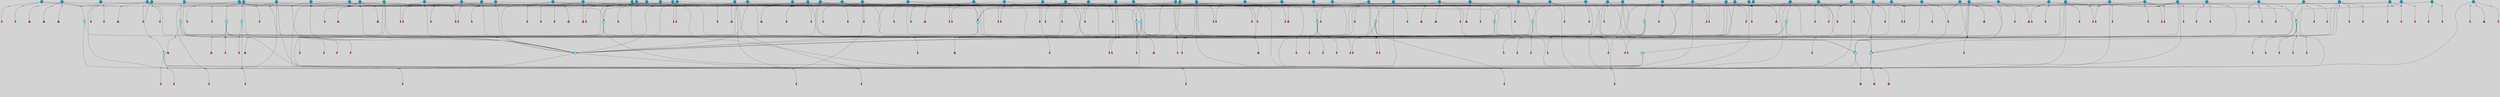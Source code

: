 // File exported with GEGELATI v1.3.1
// On the 2024-04-08 17:39:33
// With the File::TPGGraphDotExporter
digraph{
	graph[pad = "0.212, 0.055" bgcolor = lightgray]
	node[shape=circle style = filled label = ""]
		T3 [fillcolor="#66ddff"]
		T4 [fillcolor="#66ddff"]
		T7 [fillcolor="#66ddff"]
		T9 [fillcolor="#66ddff"]
		T11 [fillcolor="#66ddff"]
		T24 [fillcolor="#66ddff"]
		T27 [fillcolor="#66ddff"]
		T54 [fillcolor="#66ddff"]
		T59 [fillcolor="#66ddff"]
		T95 [fillcolor="#66ddff"]
		T96 [fillcolor="#1199bb"]
		T102 [fillcolor="#1199bb"]
		T111 [fillcolor="#66ddff"]
		T116 [fillcolor="#1199bb"]
		T129 [fillcolor="#66ddff"]
		T131 [fillcolor="#66ddff"]
		T148 [fillcolor="#1199bb"]
		T159 [fillcolor="#1199bb"]
		T160 [fillcolor="#66ddff"]
		T176 [fillcolor="#1199bb"]
		T180 [fillcolor="#1199bb"]
		T184 [fillcolor="#1199bb"]
		T191 [fillcolor="#1199bb"]
		T194 [fillcolor="#1199bb"]
		T195 [fillcolor="#66ddff"]
		T198 [fillcolor="#1199bb"]
		T201 [fillcolor="#1199bb"]
		T202 [fillcolor="#1199bb"]
		T204 [fillcolor="#1199bb"]
		T210 [fillcolor="#1199bb"]
		T211 [fillcolor="#1199bb"]
		T212 [fillcolor="#66ddff"]
		T213 [fillcolor="#1199bb"]
		T214 [fillcolor="#66ddff"]
		T215 [fillcolor="#1199bb"]
		T217 [fillcolor="#1199bb"]
		T219 [fillcolor="#1199bb"]
		T221 [fillcolor="#1199bb"]
		T224 [fillcolor="#1199bb"]
		T226 [fillcolor="#1199bb"]
		T231 [fillcolor="#1199bb"]
		T232 [fillcolor="#1199bb"]
		T234 [fillcolor="#1199bb"]
		T240 [fillcolor="#66ddff"]
		T241 [fillcolor="#1199bb"]
		T242 [fillcolor="#66ddff"]
		T244 [fillcolor="#66ddff"]
		T246 [fillcolor="#1199bb"]
		T247 [fillcolor="#1199bb"]
		T248 [fillcolor="#1199bb"]
		T249 [fillcolor="#1199bb"]
		T250 [fillcolor="#1199bb"]
		T253 [fillcolor="#1199bb"]
		T254 [fillcolor="#1199bb"]
		T256 [fillcolor="#1199bb"]
		T258 [fillcolor="#1199bb"]
		T259 [fillcolor="#1199bb"]
		T260 [fillcolor="#1199bb"]
		T261 [fillcolor="#1199bb"]
		T263 [fillcolor="#1199bb"]
		T264 [fillcolor="#1199bb"]
		T265 [fillcolor="#1199bb"]
		T266 [fillcolor="#1199bb"]
		T267 [fillcolor="#1199bb"]
		T272 [fillcolor="#1199bb"]
		T274 [fillcolor="#1199bb"]
		T275 [fillcolor="#1199bb"]
		T276 [fillcolor="#1199bb"]
		T277 [fillcolor="#1199bb"]
		T278 [fillcolor="#1199bb"]
		T279 [fillcolor="#1199bb"]
		T280 [fillcolor="#1199bb"]
		T281 [fillcolor="#1199bb"]
		T282 [fillcolor="#1199bb"]
		T192 [fillcolor="#1199bb"]
		T283 [fillcolor="#1199bb"]
		T284 [fillcolor="#1199bb"]
		T285 [fillcolor="#1199bb"]
		T286 [fillcolor="#1199bb"]
		T287 [fillcolor="#1199bb"]
		T288 [fillcolor="#1199bb"]
		T290 [fillcolor="#1199bb"]
		T291 [fillcolor="#1199bb"]
		T296 [fillcolor="#1199bb"]
		T297 [fillcolor="#1199bb"]
		T298 [fillcolor="#1199bb"]
		T300 [fillcolor="#1199bb"]
		T301 [fillcolor="#1199bb"]
		T302 [fillcolor="#1199bb"]
		T303 [fillcolor="#1199bb"]
		T304 [fillcolor="#1199bb"]
		T305 [fillcolor="#1199bb"]
		T306 [fillcolor="#1199bb"]
		T308 [fillcolor="#1199bb"]
		T309 [fillcolor="#1199bb"]
		T311 [fillcolor="#1199bb"]
		T312 [fillcolor="#1199bb"]
		T313 [fillcolor="#1199bb"]
		T314 [fillcolor="#1199bb"]
		T315 [fillcolor="#1199bb"]
		T316 [fillcolor="#1199bb"]
		T317 [fillcolor="#1199bb"]
		T318 [fillcolor="#1199bb"]
		T319 [fillcolor="#1199bb"]
		P1677 [fillcolor="#cccccc" shape=point] //6|
		I1677 [shape=box style=invis label="6|1&2|6#1|7&#92;n10|7&2|0#1|5&#92;n9|4&0|1#2|2&#92;n8|6&0|0#1|0&#92;n"]
		P1677 -> I1677[style=invis]
		A1421 [fillcolor="#ff3366" shape=box margin=0.03 width=0 height=0 label="3"]
		T3 -> P1677 -> A1421
		P1678 [fillcolor="#cccccc" shape=point] //3|
		I1678 [shape=box style=invis label="7|6&2|4#0|2&#92;n10|3&2|7#1|4&#92;n11|6&0|4#0|1&#92;n7|1&0|0#2|6&#92;n7|6&0|3#2|6&#92;n4|0&2|6#0|1&#92;n4|4&2|5#0|2&#92;n4|6&0|4#2|7&#92;n10|0&2|3#1|5&#92;n2|6&0|5#0|2&#92;n1|0&2|3#0|7&#92;n1|6&2|0#0|5&#92;n6|2&0|1#0|7&#92;n9|2&0|3#2|7&#92;n5|3&0|6#0|6&#92;n1|7&2|5#2|3&#92;n8|1&2|7#0|6&#92;n1|0&2|5#2|1&#92;n7|1&2|2#2|5&#92;n7|4&2|6#0|3&#92;n"]
		P1678 -> I1678[style=invis]
		A1422 [fillcolor="#ff3366" shape=box margin=0.03 width=0 height=0 label="4"]
		T3 -> P1678 -> A1422
		P1679 [fillcolor="#cccccc" shape=point] //7|
		I1679 [shape=box style=invis label="0|2&2|4#2|6&#92;n5|3&0|6#0|1&#92;n4|7&2|6#0|5&#92;n7|6&0|7#0|5&#92;n10|7&2|2#1|1&#92;n"]
		P1679 -> I1679[style=invis]
		A1423 [fillcolor="#ff3366" shape=box margin=0.03 width=0 height=0 label="4"]
		T4 -> P1679 -> A1423
		P1680 [fillcolor="#cccccc" shape=point] //0|
		I1680 [shape=box style=invis label="2|5&0|1#0|6&#92;n6|1&2|2#2|7&#92;n8|0&0|3#1|4&#92;n4|3&2|5#2|4&#92;n8|1&2|4#0|0&#92;n6|6&0|1#2|6&#92;n11|7&2|4#2|5&#92;n6|2&2|4#0|2&#92;n8|5&2|4#2|4&#92;n2|1&2|1#2|2&#92;n2|7&2|5#2|6&#92;n9|7&0|5#0|4&#92;n1|2&0|5#2|6&#92;n4|2&2|3#2|7&#92;n3|3&2|1#0|2&#92;n"]
		P1680 -> I1680[style=invis]
		A1424 [fillcolor="#ff3366" shape=box margin=0.03 width=0 height=0 label="5"]
		T4 -> P1680 -> A1424
		P1681 [fillcolor="#cccccc" shape=point] //-3|
		I1681 [shape=box style=invis label="1|6&2|7#0|7&#92;n10|2&0|7#1|3&#92;n9|6&2|7#2|2&#92;n5|3&0|7#0|7&#92;n1|6&2|3#0|0&#92;n2|3&2|3#2|2&#92;n5|1&2|6#0|6&#92;n"]
		P1681 -> I1681[style=invis]
		A1425 [fillcolor="#ff3366" shape=box margin=0.03 width=0 height=0 label="7"]
		T7 -> P1681 -> A1425
		P1682 [fillcolor="#cccccc" shape=point] //5|
		I1682 [shape=box style=invis label="0|5&2|3#0|1&#92;n0|6&2|1#2|4&#92;n6|2&2|6#0|7&#92;n7|4&0|3#0|1&#92;n5|4&0|7#1|6&#92;n9|1&0|5#2|2&#92;n6|3&2|3#1|7&#92;n11|7&2|4#1|6&#92;n2|5&0|1#0|0&#92;n4|7&0|0#0|2&#92;n6|2&0|6#0|0&#92;n2|1&2|6#2|4&#92;n10|0&2|0#1|0&#92;n6|6&2|4#0|6&#92;n"]
		P1682 -> I1682[style=invis]
		A1426 [fillcolor="#ff3366" shape=box margin=0.03 width=0 height=0 label="8"]
		T7 -> P1682 -> A1426
		P1683 [fillcolor="#cccccc" shape=point] //-6|
		I1683 [shape=box style=invis label="11|1&0|7#2|0&#92;n10|4&0|1#1|0&#92;n4|3&2|4#2|1&#92;n0|5&2|0#0|0&#92;n6|1&0|0#0|3&#92;n8|2&2|0#0|4&#92;n11|4&2|0#1|6&#92;n7|0&2|6#2|3&#92;n5|3&2|6#2|0&#92;n2|0&2|0#0|4&#92;n"]
		P1683 -> I1683[style=invis]
		A1427 [fillcolor="#ff3366" shape=box margin=0.03 width=0 height=0 label="9"]
		T9 -> P1683 -> A1427
		P1684 [fillcolor="#cccccc" shape=point] //2|
		I1684 [shape=box style=invis label="6|3&2|7#1|4&#92;n8|6&0|0#2|5&#92;n2|1&0|2#0|3&#92;n8|7&0|6#0|4&#92;n2|1&2|0#0|1&#92;n0|0&2|2#2|3&#92;n6|6&0|7#2|1&#92;n6|1&0|7#2|6&#92;n5|4&2|7#0|4&#92;n0|3&0|4#2|0&#92;n11|0&2|0#2|5&#92;n4|5&2|5#2|4&#92;n5|7&0|6#0|4&#92;n9|7&2|5#0|3&#92;n5|4&2|1#0|3&#92;n5|3&0|1#1|7&#92;n0|4&0|3#2|5&#92;n"]
		P1684 -> I1684[style=invis]
		A1428 [fillcolor="#ff3366" shape=box margin=0.03 width=0 height=0 label="10"]
		T9 -> P1684 -> A1428
		P1685 [fillcolor="#cccccc" shape=point] //6|
		I1685 [shape=box style=invis label="3|0&2|7#2|2&#92;n3|2&0|4#2|5&#92;n5|1&0|2#1|0&#92;n8|7&0|1#2|0&#92;n8|5&0|3#0|6&#92;n0|2&0|2#2|3&#92;n1|5&2|5#0|5&#92;n5|6&0|6#0|7&#92;n6|7&0|0#2|6&#92;n1|2&2|3#0|0&#92;n7|7&2|3#0|4&#92;n0|7&2|7#0|6&#92;n1|0&2|2#2|7&#92;n4|4&0|1#0|0&#92;n"]
		P1685 -> I1685[style=invis]
		A1429 [fillcolor="#ff3366" shape=box margin=0.03 width=0 height=0 label="11"]
		T11 -> P1685 -> A1429
		P1686 [fillcolor="#cccccc" shape=point] //-4|
		I1686 [shape=box style=invis label="4|1&0|4#2|6&#92;n1|2&2|2#2|0&#92;n1|2&2|0#0|6&#92;n8|4&2|3#2|5&#92;n5|5&2|1#1|0&#92;n"]
		P1686 -> I1686[style=invis]
		A1430 [fillcolor="#ff3366" shape=box margin=0.03 width=0 height=0 label="12"]
		T11 -> P1686 -> A1430
		P1687 [fillcolor="#cccccc" shape=point] //-3|
		I1687 [shape=box style=invis label="8|1&2|3#0|5&#92;n0|6&0|5#0|5&#92;n3|7&2|1#0|6&#92;n3|5&0|1#0|0&#92;n9|5&2|0#0|4&#92;n3|5&0|2#0|3&#92;n10|6&2|4#1|0&#92;n9|4&2|7#2|6&#92;n1|7&2|5#2|2&#92;n"]
		P1687 -> I1687[style=invis]
		A1431 [fillcolor="#ff3366" shape=box margin=0.03 width=0 height=0 label="5"]
		T4 -> P1687 -> A1431
		P1688 [fillcolor="#cccccc" shape=point] //1|
		I1688 [shape=box style=invis label="5|1&0|6#2|7&#92;n2|4&0|4#2|2&#92;n0|6&0|5#0|4&#92;n10|6&2|5#1|6&#92;n9|3&0|1#1|7&#92;n10|3&2|2#1|0&#92;n5|0&0|0#2|1&#92;n11|3&2|3#1|5&#92;n10|3&0|1#1|0&#92;n2|4&0|1#0|1&#92;n0|2&0|3#2|4&#92;n9|2&2|1#2|5&#92;n11|7&2|6#2|6&#92;n"]
		P1688 -> I1688[style=invis]
		T24 -> P1688 -> T7
		P1689 [fillcolor="#cccccc" shape=point] //5|
		I1689 [shape=box style=invis label="3|0&2|0#0|1&#92;n3|0&0|7#0|1&#92;n5|3&0|2#2|6&#92;n4|4&2|4#2|6&#92;n11|2&0|7#1|6&#92;n2|7&2|2#2|5&#92;n9|3&2|6#2|7&#92;n7|7&0|0#0|4&#92;n6|1&2|4#2|3&#92;n5|4&2|0#1|6&#92;n1|3&0|7#0|4&#92;n"]
		P1689 -> I1689[style=invis]
		A1432 [fillcolor="#ff3366" shape=box margin=0.03 width=0 height=0 label="7"]
		T24 -> P1689 -> A1432
		P1690 [fillcolor="#cccccc" shape=point] //-2|
		I1690 [shape=box style=invis label="4|1&0|4#0|3&#92;n4|2&0|5#2|0&#92;n5|5&2|6#0|5&#92;n1|4&0|1#0|2&#92;n6|3&2|7#1|5&#92;n0|4&2|0#0|3&#92;n8|5&2|5#1|2&#92;n10|7&2|7#1|1&#92;n3|4&0|0#2|1&#92;n3|6&2|5#2|5&#92;n8|3&0|1#0|7&#92;n10|0&2|7#1|3&#92;n4|1&2|4#0|1&#92;n9|3&2|0#0|4&#92;n3|6&2|0#0|4&#92;n1|2&0|6#2|1&#92;n4|0&2|1#2|2&#92;n"]
		P1690 -> I1690[style=invis]
		A1433 [fillcolor="#ff3366" shape=box margin=0.03 width=0 height=0 label="14"]
		T24 -> P1690 -> A1433
		P1691 [fillcolor="#cccccc" shape=point] //2|
		I1691 [shape=box style=invis label="9|1&2|3#0|1&#92;n5|2&2|0#2|4&#92;n3|6&2|5#2|7&#92;n7|0&2|5#0|4&#92;n1|2&0|3#0|5&#92;n7|3&2|7#0|0&#92;n"]
		P1691 -> I1691[style=invis]
		A1434 [fillcolor="#ff3366" shape=box margin=0.03 width=0 height=0 label="2"]
		T27 -> P1691 -> A1434
		P1692 [fillcolor="#cccccc" shape=point] //-6|
		I1692 [shape=box style=invis label="7|5&0|4#0|4&#92;n11|0&2|5#2|1&#92;n"]
		P1692 -> I1692[style=invis]
		A1435 [fillcolor="#ff3366" shape=box margin=0.03 width=0 height=0 label="3"]
		T27 -> P1692 -> A1435
		T27 -> P1678
		T27 -> P1680
		P1693 [fillcolor="#cccccc" shape=point] //0|
		I1693 [shape=box style=invis label="4|0&0|3#2|7&#92;n10|2&0|3#1|7&#92;n3|5&0|2#0|3&#92;n4|5&0|0#2|1&#92;n10|7&2|0#1|2&#92;n5|3&2|3#1|6&#92;n9|5&2|0#0|4&#92;n5|4&2|7#0|2&#92;n10|3&2|7#1|4&#92;n7|2&0|1#2|6&#92;n8|6&0|5#0|5&#92;n8|7&2|3#0|5&#92;n2|6&2|4#0|0&#92;n"]
		P1693 -> I1693[style=invis]
		A1436 [fillcolor="#ff3366" shape=box margin=0.03 width=0 height=0 label="5"]
		T27 -> P1693 -> A1436
		P1694 [fillcolor="#cccccc" shape=point] //8|
		I1694 [shape=box style=invis label="9|0&0|1#2|0&#92;n10|1&2|5#1|4&#92;n8|2&2|6#0|4&#92;n2|4&2|5#2|3&#92;n4|2&2|2#0|2&#92;n7|5&0|2#0|0&#92;n8|2&2|1#1|3&#92;n8|7&0|7#2|1&#92;n1|1&0|0#0|7&#92;n5|6&2|5#1|0&#92;n6|6&2|5#0|0&#92;n11|4&0|3#2|6&#92;n4|2&2|4#0|7&#92;n5|6&0|1#2|0&#92;n11|3&0|2#0|7&#92;n"]
		P1694 -> I1694[style=invis]
		A1437 [fillcolor="#ff3366" shape=box margin=0.03 width=0 height=0 label="6"]
		T54 -> P1694 -> A1437
		T54 -> P1689
		P1695 [fillcolor="#cccccc" shape=point] //-10|
		I1695 [shape=box style=invis label="3|6&0|0#0|4&#92;n4|1&2|4#0|1&#92;n5|1&0|1#0|4&#92;n5|5&2|6#0|5&#92;n6|5&0|6#0|3&#92;n11|1&2|0#0|1&#92;n0|7&2|0#0|3&#92;n1|2&0|6#0|1&#92;n8|0&0|4#2|0&#92;n0|4&0|7#2|7&#92;n7|0&2|7#1|3&#92;n3|1&0|5#2|5&#92;n5|1&0|4#0|3&#92;n2|2&0|2#0|0&#92;n8|3&0|1#0|7&#92;n3|0&0|3#0|5&#92;n7|2&0|5#2|0&#92;n6|3&2|7#1|5&#92;n4|7&2|7#2|1&#92;n"]
		P1695 -> I1695[style=invis]
		A1438 [fillcolor="#ff3366" shape=box margin=0.03 width=0 height=0 label="14"]
		T54 -> P1695 -> A1438
		T54 -> P1682
		P1696 [fillcolor="#cccccc" shape=point] //8|
		I1696 [shape=box style=invis label="9|0&0|1#2|0&#92;n10|1&2|5#1|4&#92;n8|2&2|6#0|4&#92;n4|5&0|3#0|1&#92;n2|4&2|5#2|3&#92;n4|2&2|2#0|2&#92;n7|5&0|2#0|0&#92;n8|2&2|1#1|3&#92;n8|7&0|7#2|1&#92;n1|1&0|0#0|7&#92;n5|6&2|5#1|0&#92;n6|3&2|5#0|0&#92;n11|4&0|3#2|6&#92;n1|2&2|4#0|7&#92;n5|6&0|1#2|0&#92;n11|3&0|2#0|7&#92;n"]
		P1696 -> I1696[style=invis]
		A1439 [fillcolor="#ff3366" shape=box margin=0.03 width=0 height=0 label="6"]
		T59 -> P1696 -> A1439
		T59 -> P1689
		T59 -> P1683
		T59 -> P1689
		P1697 [fillcolor="#cccccc" shape=point] //4|
		I1697 [shape=box style=invis label="4|3&0|6#0|3&#92;n5|7&2|3#2|2&#92;n5|6&0|7#1|2&#92;n1|4&2|6#0|3&#92;n8|4&2|1#2|5&#92;n9|5&2|4#1|4&#92;n2|4&0|5#0|7&#92;n10|0&0|6#1|3&#92;n3|0&0|6#0|2&#92;n2|7&2|7#2|6&#92;n5|2&0|5#1|5&#92;n10|4&2|5#1|7&#92;n4|0&0|4#2|4&#92;n11|1&0|4#2|6&#92;n10|6&2|0#1|4&#92;n9|7&0|3#1|4&#92;n4|5&2|7#0|6&#92;n11|5&2|6#2|3&#92;n0|3&0|5#0|1&#92;n"]
		P1697 -> I1697[style=invis]
		A1440 [fillcolor="#ff3366" shape=box margin=0.03 width=0 height=0 label="13"]
		T95 -> P1697 -> A1440
		P1698 [fillcolor="#cccccc" shape=point] //8|
		I1698 [shape=box style=invis label="9|7&0|5#2|5&#92;n3|3&2|3#0|2&#92;n9|5&2|2#1|0&#92;n2|3&0|6#0|3&#92;n4|4&2|5#2|7&#92;n11|3&2|0#1|5&#92;n6|6&2|1#2|2&#92;n4|6&0|1#2|2&#92;n2|5&2|7#2|2&#92;n7|7&2|2#2|3&#92;n6|5&0|3#2|6&#92;n6|7&0|6#0|2&#92;n"]
		P1698 -> I1698[style=invis]
		A1441 [fillcolor="#ff3366" shape=box margin=0.03 width=0 height=0 label="14"]
		T95 -> P1698 -> A1441
		P1699 [fillcolor="#cccccc" shape=point] //2|
		I1699 [shape=box style=invis label="4|1&0|4#2|6&#92;n5|5&2|1#1|0&#92;n1|0&2|0#0|6&#92;n8|4&2|3#2|5&#92;n"]
		P1699 -> I1699[style=invis]
		T95 -> P1699 -> T11
		P1700 [fillcolor="#cccccc" shape=point] //-9|
		I1700 [shape=box style=invis label="2|0&2|0#2|1&#92;n4|4&2|4#2|6&#92;n9|1&0|3#1|7&#92;n5|3&0|2#2|6&#92;n2|7&2|2#2|5&#92;n5|4&2|0#1|6&#92;n3|0&0|7#0|1&#92;n1|3&0|7#0|4&#92;n11|6&2|2#0|7&#92;n7|7&0|0#0|4&#92;n11|0&0|7#1|6&#92;n9|3&2|6#2|7&#92;n"]
		P1700 -> I1700[style=invis]
		A1442 [fillcolor="#ff3366" shape=box margin=0.03 width=0 height=0 label="7"]
		T95 -> P1700 -> A1442
		P1701 [fillcolor="#cccccc" shape=point] //-8|
		I1701 [shape=box style=invis label="7|5&0|4#2|4&#92;n"]
		P1701 -> I1701[style=invis]
		A1443 [fillcolor="#ff3366" shape=box margin=0.03 width=0 height=0 label="3"]
		T95 -> P1701 -> A1443
		P1702 [fillcolor="#cccccc" shape=point] //6|
		I1702 [shape=box style=invis label="0|5&2|3#0|1&#92;n0|6&2|1#2|4&#92;n9|1&0|5#2|2&#92;n7|4&0|3#0|1&#92;n5|4&0|7#1|6&#92;n2|5&0|1#0|0&#92;n6|3&2|3#1|7&#92;n11|7&2|4#1|6&#92;n6|2&2|6#0|1&#92;n4|7&0|0#0|2&#92;n6|2&0|6#0|0&#92;n9|1&2|6#2|4&#92;n10|0&2|0#1|0&#92;n6|6&2|4#0|6&#92;n"]
		P1702 -> I1702[style=invis]
		A1444 [fillcolor="#ff3366" shape=box margin=0.03 width=0 height=0 label="8"]
		T96 -> P1702 -> A1444
		P1703 [fillcolor="#cccccc" shape=point] //5|
		I1703 [shape=box style=invis label="10|4&0|1#1|0&#92;n4|3&2|4#2|1&#92;n2|0&2|0#0|4&#92;n6|1&0|0#0|3&#92;n8|2&2|0#0|4&#92;n0|0&0|0#0|0&#92;n11|4&2|0#1|6&#92;n7|0&2|6#2|3&#92;n5|3&2|6#2|0&#92;n0|0&2|0#0|0&#92;n"]
		P1703 -> I1703[style=invis]
		A1445 [fillcolor="#ff3366" shape=box margin=0.03 width=0 height=0 label="9"]
		T96 -> P1703 -> A1445
		T96 -> P1677
		P1704 [fillcolor="#cccccc" shape=point] //1|
		I1704 [shape=box style=invis label="5|4&0|7#1|6&#92;n0|6&2|1#2|4&#92;n7|4&0|3#0|1&#92;n0|5&2|3#0|1&#92;n9|1&0|5#2|2&#92;n6|3&2|3#1|7&#92;n11|7&2|4#1|6&#92;n2|5&0|1#0|0&#92;n7|5&2|3#1|1&#92;n4|7&0|0#0|2&#92;n6|2&0|6#0|0&#92;n2|1&2|6#2|4&#92;n10|0&2|7#1|0&#92;n6|6&2|4#0|6&#92;n"]
		P1704 -> I1704[style=invis]
		A1446 [fillcolor="#ff3366" shape=box margin=0.03 width=0 height=0 label="8"]
		T96 -> P1704 -> A1446
		T96 -> P1687
		P1705 [fillcolor="#cccccc" shape=point] //7|
		I1705 [shape=box style=invis label="3|3&2|7#0|4&#92;n4|3&2|6#0|3&#92;n8|4&0|6#1|2&#92;n5|6&2|3#0|4&#92;n0|7&2|1#0|5&#92;n8|7&2|2#2|5&#92;n9|1&0|0#1|0&#92;n10|1&2|1#1|4&#92;n10|5&0|6#1|7&#92;n5|2&2|3#0|4&#92;n2|0&2|6#2|7&#92;n1|7&0|1#0|7&#92;n"]
		P1705 -> I1705[style=invis]
		A1447 [fillcolor="#ff3366" shape=box margin=0.03 width=0 height=0 label="2"]
		T102 -> P1705 -> A1447
		T102 -> P1701
		P1706 [fillcolor="#cccccc" shape=point] //8|
		I1706 [shape=box style=invis label="7|0&0|2#1|4&#92;n8|1&2|3#0|5&#92;n0|6&0|5#0|5&#92;n3|7&2|1#0|6&#92;n9|4&2|7#1|6&#92;n1|7&2|5#2|2&#92;n8|5&2|0#0|3&#92;n0|2&0|2#0|0&#92;n3|5&0|2#0|3&#92;n"]
		P1706 -> I1706[style=invis]
		A1448 [fillcolor="#ff3366" shape=box margin=0.03 width=0 height=0 label="5"]
		T102 -> P1706 -> A1448
		P1707 [fillcolor="#cccccc" shape=point] //-5|
		I1707 [shape=box style=invis label="0|0&2|3#0|2&#92;n10|5&0|6#1|3&#92;n7|3&0|6#2|3&#92;n3|4&0|6#0|6&#92;n10|5&0|2#1|1&#92;n5|0&0|1#0|3&#92;n6|6&2|5#1|5&#92;n7|4&0|2#1|7&#92;n5|7&0|1#2|5&#92;n1|5&0|0#0|3&#92;n7|5&2|1#2|6&#92;n9|0&0|2#0|0&#92;n4|0&2|4#0|0&#92;n4|6&0|0#2|3&#92;n3|1&0|6#2|5&#92;n7|7&2|1#2|3&#92;n9|4&2|2#0|6&#92;n"]
		P1707 -> I1707[style=invis]
		T111 -> P1707 -> T9
		P1708 [fillcolor="#cccccc" shape=point] //7|
		I1708 [shape=box style=invis label="7|4&2|1#2|0&#92;n4|1&2|4#2|3&#92;n5|0&2|0#2|2&#92;n6|1&2|4#2|6&#92;n"]
		P1708 -> I1708[style=invis]
		A1449 [fillcolor="#ff3366" shape=box margin=0.03 width=0 height=0 label="9"]
		T111 -> P1708 -> A1449
		P1709 [fillcolor="#cccccc" shape=point] //2|
		I1709 [shape=box style=invis label="3|0&2|0#0|1&#92;n11|2&0|7#1|6&#92;n8|7&2|4#0|5&#92;n5|3&0|2#2|6&#92;n4|4&2|4#2|6&#92;n3|0&0|7#0|1&#92;n2|7&2|2#2|5&#92;n9|3&2|6#2|7&#92;n7|7&0|0#0|4&#92;n6|1&2|4#1|3&#92;n5|4&2|0#1|6&#92;n1|3&0|7#0|4&#92;n"]
		P1709 -> I1709[style=invis]
		A1450 [fillcolor="#ff3366" shape=box margin=0.03 width=0 height=0 label="7"]
		T111 -> P1709 -> A1450
		T111 -> P1683
		P1710 [fillcolor="#cccccc" shape=point] //-4|
		I1710 [shape=box style=invis label="9|7&0|0#2|0&#92;n6|6&0|5#2|0&#92;n7|3&0|0#0|4&#92;n3|5&0|3#0|3&#92;n9|1&0|1#1|1&#92;n11|5&2|7#1|5&#92;n1|5&2|5#0|2&#92;n6|0&0|6#2|5&#92;n0|3&2|4#2|5&#92;n1|6&2|5#2|2&#92;n9|5&2|1#2|2&#92;n"]
		P1710 -> I1710[style=invis]
		T116 -> P1710 -> T9
		P1711 [fillcolor="#cccccc" shape=point] //4|
		I1711 [shape=box style=invis label="9|2&0|6#2|1&#92;n11|5&0|1#2|0&#92;n2|4&0|4#2|1&#92;n5|0&2|4#0|2&#92;n"]
		P1711 -> I1711[style=invis]
		A1451 [fillcolor="#ff3366" shape=box margin=0.03 width=0 height=0 label="3"]
		T116 -> P1711 -> A1451
		P1712 [fillcolor="#cccccc" shape=point] //-2|
		I1712 [shape=box style=invis label="5|2&2|0#2|4&#92;n9|1&2|3#0|1&#92;n3|6&2|5#2|7&#92;n7|0&2|1#0|4&#92;n1|2&0|3#0|5&#92;n7|3&2|7#0|0&#92;n"]
		P1712 -> I1712[style=invis]
		A1452 [fillcolor="#ff3366" shape=box margin=0.03 width=0 height=0 label="2"]
		T116 -> P1712 -> A1452
		T116 -> P1678
		T116 -> P1693
		T129 -> P1694
		T129 -> P1689
		P1713 [fillcolor="#cccccc" shape=point] //10|
		I1713 [shape=box style=invis label="4|5&2|7#2|1&#92;n1|7&2|3#0|6&#92;n3|5&2|2#0|3&#92;n10|3&0|7#1|4&#92;n7|1&0|4#2|6&#92;n10|2&0|3#1|7&#92;n9|5&2|0#0|4&#92;n4|0&0|3#2|7&#92;n11|4&2|6#1|2&#92;n5|4&2|7#0|2&#92;n2|6&2|4#0|0&#92;n6|5&0|7#2|1&#92;n5|3&2|3#1|6&#92;n10|7&2|0#1|2&#92;n"]
		P1713 -> I1713[style=invis]
		A1453 [fillcolor="#ff3366" shape=box margin=0.03 width=0 height=0 label="5"]
		T129 -> P1713 -> A1453
		P1714 [fillcolor="#cccccc" shape=point] //5|
		I1714 [shape=box style=invis label="9|4&2|3#1|3&#92;n0|4&2|4#0|5&#92;n6|1&2|6#2|5&#92;n4|0&0|5#2|0&#92;n"]
		P1714 -> I1714[style=invis]
		A1454 [fillcolor="#ff3366" shape=box margin=0.03 width=0 height=0 label="7"]
		T129 -> P1714 -> A1454
		P1715 [fillcolor="#cccccc" shape=point] //6|
		I1715 [shape=box style=invis label="9|4&2|7#0|6&#92;n8|4&0|1#1|0&#92;n1|3&0|0#2|1&#92;n2|4&0|6#2|2&#92;n5|1&2|5#0|7&#92;n3|0&0|3#2|6&#92;n2|2&2|6#0|2&#92;n8|4&0|4#2|2&#92;n5|1&2|4#0|3&#92;n9|4&0|6#0|6&#92;n5|0&2|2#1|5&#92;n11|7&0|0#1|1&#92;n0|4&0|3#0|3&#92;n7|7&2|4#2|5&#92;n1|5&0|1#2|1&#92;n"]
		P1715 -> I1715[style=invis]
		A1455 [fillcolor="#ff3366" shape=box margin=0.03 width=0 height=0 label="1"]
		T129 -> P1715 -> A1455
		P1716 [fillcolor="#cccccc" shape=point] //6|
		I1716 [shape=box style=invis label="10|4&2|6#1|2&#92;n8|4&0|1#1|0&#92;n0|4&2|6#0|0&#92;n8|4&2|5#2|1&#92;n7|5&2|5#1|0&#92;n3|6&0|6#2|2&#92;n1|7&0|7#0|5&#92;n2|0&0|7#2|4&#92;n2|6&2|2#0|0&#92;n0|7&2|7#0|7&#92;n11|6&0|4#2|2&#92;n5|5&0|0#0|1&#92;n10|1&0|0#1|0&#92;n7|3&0|1#2|5&#92;n9|2&2|7#1|5&#92;n9|4&2|6#2|7&#92;n1|6&2|4#2|2&#92;n3|3&2|2#0|7&#92;n1|6&2|0#0|0&#92;n6|4&2|6#1|0&#92;n"]
		P1716 -> I1716[style=invis]
		A1456 [fillcolor="#ff3366" shape=box margin=0.03 width=0 height=0 label="1"]
		T131 -> P1716 -> A1456
		P1717 [fillcolor="#cccccc" shape=point] //9|
		I1717 [shape=box style=invis label="11|0&2|0#1|1&#92;n3|6&0|6#0|0&#92;n1|4&0|0#2|4&#92;n7|5&2|2#1|3&#92;n11|7&2|6#1|7&#92;n5|2&0|6#1|5&#92;n9|5&0|6#0|3&#92;n2|2&2|7#0|5&#92;n9|3&2|2#2|0&#92;n11|0&2|7#0|1&#92;n1|1&2|0#0|1&#92;n6|6&0|6#1|2&#92;n9|7&0|1#0|3&#92;n2|0&2|4#2|5&#92;n2|4&2|2#0|0&#92;n6|1&2|1#1|7&#92;n10|7&2|5#1|6&#92;n11|5&2|7#2|4&#92;n"]
		P1717 -> I1717[style=invis]
		A1457 [fillcolor="#ff3366" shape=box margin=0.03 width=0 height=0 label="1"]
		T131 -> P1717 -> A1457
		T131 -> P1692
		P1718 [fillcolor="#cccccc" shape=point] //5|
		I1718 [shape=box style=invis label="3|0&0|0#0|1&#92;n5|6&0|4#0|3&#92;n4|4&2|4#2|6&#92;n11|2&0|7#1|6&#92;n2|7&2|2#2|5&#92;n9|3&2|6#2|7&#92;n7|7&0|0#0|4&#92;n6|1&2|4#2|3&#92;n5|4&2|0#1|6&#92;n5|3&0|2#2|6&#92;n1|3&0|7#0|4&#92;n"]
		P1718 -> I1718[style=invis]
		A1458 [fillcolor="#ff3366" shape=box margin=0.03 width=0 height=0 label="7"]
		T131 -> P1718 -> A1458
		T131 -> P1714
		P1719 [fillcolor="#cccccc" shape=point] //-1|
		I1719 [shape=box style=invis label="11|7&2|0#1|7&#92;n1|5&2|4#2|4&#92;n4|3&0|1#0|5&#92;n1|6&0|0#0|4&#92;n8|6&2|4#0|0&#92;n4|0&0|0#0|5&#92;n10|4&2|0#1|0&#92;n9|6&2|5#1|3&#92;n0|7&2|1#0|5&#92;n0|6&2|3#2|0&#92;n4|4&0|5#0|1&#92;n"]
		P1719 -> I1719[style=invis]
		A1459 [fillcolor="#ff3366" shape=box margin=0.03 width=0 height=0 label="12"]
		T148 -> P1719 -> A1459
		P1720 [fillcolor="#cccccc" shape=point] //1|
		I1720 [shape=box style=invis label="2|2&2|3#0|2&#92;n2|2&0|5#2|5&#92;n8|4&0|1#1|0&#92;n9|7&0|6#0|3&#92;n5|1&2|2#0|7&#92;n10|7&0|7#1|3&#92;n7|7&2|4#2|5&#92;n5|5&0|2#2|1&#92;n2|6&2|2#0|0&#92;n9|3&2|2#2|0&#92;n0|6&0|6#2|2&#92;n7|7&0|1#2|3&#92;n3|6&0|1#0|5&#92;n1|5&0|1#2|7&#92;n"]
		P1720 -> I1720[style=invis]
		A1460 [fillcolor="#ff3366" shape=box margin=0.03 width=0 height=0 label="1"]
		T148 -> P1720 -> A1460
		P1721 [fillcolor="#cccccc" shape=point] //-9|
		I1721 [shape=box style=invis label="4|7&2|6#0|5&#92;n11|3&0|2#2|6&#92;n10|2&2|4#1|6&#92;n3|0&2|6#2|7&#92;n4|3&0|5#0|7&#92;n2|3&0|7#0|7&#92;n10|6&0|7#1|5&#92;n10|1&2|2#1|1&#92;n1|7&0|3#2|6&#92;n"]
		P1721 -> I1721[style=invis]
		A1461 [fillcolor="#ff3366" shape=box margin=0.03 width=0 height=0 label="4"]
		T148 -> P1721 -> A1461
		P1722 [fillcolor="#cccccc" shape=point] //7|
		I1722 [shape=box style=invis label="7|2&0|4#1|3&#92;n7|7&0|0#0|4&#92;n4|4&2|4#2|6&#92;n2|3&2|2#2|5&#92;n8|0&0|2#2|1&#92;n9|3&2|6#2|7&#92;n6|4&2|4#2|3&#92;n3|3&2|0#0|1&#92;n6|4&2|0#1|6&#92;n5|3&0|7#0|4&#92;n"]
		P1722 -> I1722[style=invis]
		A1462 [fillcolor="#ff3366" shape=box margin=0.03 width=0 height=0 label="7"]
		T148 -> P1722 -> A1462
		P1723 [fillcolor="#cccccc" shape=point] //-6|
		I1723 [shape=box style=invis label="9|0&2|0#0|1&#92;n3|2&0|2#0|3&#92;n5|4&0|5#1|7&#92;n2|1&0|4#0|3&#92;n9|2&2|0#2|4&#92;n7|6&0|4#0|2&#92;n2|3&0|6#2|6&#92;n1|2&0|3#2|0&#92;n"]
		P1723 -> I1723[style=invis]
		T148 -> P1723 -> T54
		P1724 [fillcolor="#cccccc" shape=point] //7|
		I1724 [shape=box style=invis label="7|0&2|1#2|0&#92;n9|7&2|1#1|7&#92;n8|2&0|1#1|0&#92;n6|6&0|2#1|1&#92;n2|2&0|5#0|0&#92;n5|7&0|0#2|1&#92;n5|1&2|5#1|5&#92;n4|7&2|4#2|3&#92;n10|5&2|2#1|5&#92;n1|3&2|2#2|0&#92;n10|2&2|6#1|5&#92;n"]
		P1724 -> I1724[style=invis]
		A1463 [fillcolor="#ff3366" shape=box margin=0.03 width=0 height=0 label="1"]
		T159 -> P1724 -> A1463
		P1725 [fillcolor="#cccccc" shape=point] //7|
		I1725 [shape=box style=invis label="7|4&2|7#0|4&#92;n4|6&0|1#2|5&#92;n2|1&2|3#0|0&#92;n4|3&2|0#0|1&#92;n0|0&2|7#2|7&#92;n7|7&0|5#2|3&#92;n5|0&2|1#2|2&#92;n10|0&0|4#1|2&#92;n4|4&0|7#0|0&#92;n6|7&0|2#0|1&#92;n1|4&2|5#0|4&#92;n"]
		P1725 -> I1725[style=invis]
		A1464 [fillcolor="#ff3366" shape=box margin=0.03 width=0 height=0 label="0"]
		T159 -> P1725 -> A1464
		P1726 [fillcolor="#cccccc" shape=point] //5|
		I1726 [shape=box style=invis label="0|5&2|3#0|1&#92;n0|6&2|1#2|4&#92;n6|2&2|6#0|7&#92;n9|0&2|7#1|1&#92;n7|4&0|3#0|1&#92;n11|7&2|4#1|6&#92;n9|1&0|5#2|2&#92;n5|4&0|7#1|6&#92;n2|5&0|1#0|0&#92;n4|7&0|0#0|2&#92;n6|2&0|6#0|0&#92;n2|1&2|6#2|4&#92;n10|0&0|0#1|0&#92;n6|6&2|4#0|6&#92;n"]
		P1726 -> I1726[style=invis]
		T159 -> P1726 -> T129
		T160 -> P1697
		T160 -> P1700
		P1727 [fillcolor="#cccccc" shape=point] //5|
		I1727 [shape=box style=invis label="6|0&2|7#2|7&#92;n3|6&2|6#2|6&#92;n6|3&0|5#1|2&#92;n"]
		P1727 -> I1727[style=invis]
		A1465 [fillcolor="#ff3366" shape=box margin=0.03 width=0 height=0 label="3"]
		T160 -> P1727 -> A1465
		P1728 [fillcolor="#cccccc" shape=point] //-2|
		I1728 [shape=box style=invis label="11|7&2|0#1|7&#92;n4|3&0|1#2|5&#92;n0|4&2|4#2|7&#92;n1|6&0|0#0|4&#92;n4|0&0|0#0|5&#92;n0|6&2|3#2|0&#92;n9|6&2|5#1|3&#92;n0|7&2|1#2|5&#92;n4|4&0|5#0|1&#92;n10|4&0|0#1|0&#92;n"]
		P1728 -> I1728[style=invis]
		A1466 [fillcolor="#ff3366" shape=box margin=0.03 width=0 height=0 label="12"]
		T160 -> P1728 -> A1466
		T160 -> P1689
		P1729 [fillcolor="#cccccc" shape=point] //3|
		I1729 [shape=box style=invis label="4|7&0|7#2|7&#92;n11|5&2|6#0|2&#92;n5|5&2|6#2|0&#92;n3|2&0|6#0|3&#92;n10|2&2|5#1|5&#92;n9|4&2|3#1|5&#92;n2|5&2|7#2|4&#92;n11|3&2|5#1|0&#92;n7|0&0|7#2|1&#92;n1|2&0|5#0|1&#92;n"]
		P1729 -> I1729[style=invis]
		A1467 [fillcolor="#ff3366" shape=box margin=0.03 width=0 height=0 label="5"]
		T176 -> P1729 -> A1467
		P1730 [fillcolor="#cccccc" shape=point] //2|
		I1730 [shape=box style=invis label="7|1&0|6#0|1&#92;n5|2&2|5#1|6&#92;n10|1&2|1#1|1&#92;n4|7&0|4#2|2&#92;n11|7&0|4#2|7&#92;n5|0&0|5#1|7&#92;n8|2&0|5#2|4&#92;n10|0&2|6#1|6&#92;n5|1&0|1#2|3&#92;n1|6&2|0#0|1&#92;n9|6&2|2#1|4&#92;n3|4&2|3#0|0&#92;n10|1&0|1#1|0&#92;n2|2&0|1#2|1&#92;n3|1&2|7#0|3&#92;n"]
		P1730 -> I1730[style=invis]
		A1468 [fillcolor="#ff3366" shape=box margin=0.03 width=0 height=0 label="10"]
		T176 -> P1730 -> A1468
		P1731 [fillcolor="#cccccc" shape=point] //-1|
		I1731 [shape=box style=invis label="1|7&2|1#0|6&#92;n8|1&2|3#0|5&#92;n10|6&2|7#1|0&#92;n1|7&2|5#0|2&#92;n0|3&0|3#2|2&#92;n3|5&0|1#0|0&#92;n3|5&0|2#0|3&#92;n1|5&2|0#0|4&#92;n5|7&2|2#2|5&#92;n4|0&2|3#0|3&#92;n"]
		P1731 -> I1731[style=invis]
		T176 -> P1731 -> T3
		P1732 [fillcolor="#cccccc" shape=point] //-3|
		I1732 [shape=box style=invis label="6|3&2|4#1|4&#92;n5|3&0|1#1|7&#92;n2|1&0|2#2|3&#92;n8|7&0|6#0|4&#92;n2|1&2|0#0|1&#92;n0|0&2|2#2|3&#92;n6|1&0|7#2|6&#92;n5|7&0|2#0|4&#92;n0|3&0|4#2|0&#92;n11|0&2|0#2|5&#92;n6|0&2|0#1|4&#92;n8|6&0|2#2|5&#92;n5|4&2|1#0|3&#92;n9|7&2|5#0|3&#92;n5|4&2|7#0|4&#92;n"]
		P1732 -> I1732[style=invis]
		A1469 [fillcolor="#ff3366" shape=box margin=0.03 width=0 height=0 label="10"]
		T176 -> P1732 -> A1469
		P1733 [fillcolor="#cccccc" shape=point] //4|
		I1733 [shape=box style=invis label="7|1&0|6#0|1&#92;n5|2&2|5#1|6&#92;n10|1&2|1#1|1&#92;n9|6&2|2#1|4&#92;n4|7&0|4#2|2&#92;n9|6&0|4#1|1&#92;n10|0&2|6#1|6&#92;n5|1&0|1#2|3&#92;n1|6&2|0#0|1&#92;n8|2&0|5#2|4&#92;n3|4&2|3#0|0&#92;n10|1&0|5#1|0&#92;n2|2&0|1#2|1&#92;n3|1&2|7#0|3&#92;n"]
		P1733 -> I1733[style=invis]
		A1470 [fillcolor="#ff3366" shape=box margin=0.03 width=0 height=0 label="10"]
		T176 -> P1733 -> A1470
		T180 -> P1717
		T180 -> P1692
		T180 -> P1714
		P1734 [fillcolor="#cccccc" shape=point] //10|
		I1734 [shape=box style=invis label="9|6&0|1#2|4&#92;n8|6&2|5#2|3&#92;n2|6&2|7#2|1&#92;n7|4&2|5#2|0&#92;n2|4&2|4#0|1&#92;n10|5&0|2#1|6&#92;n8|0&2|7#1|1&#92;n"]
		P1734 -> I1734[style=invis]
		T180 -> P1734 -> T24
		P1735 [fillcolor="#cccccc" shape=point] //-9|
		I1735 [shape=box style=invis label="6|0&2|0#0|0&#92;n5|1&0|2#0|4&#92;n10|3&2|0#1|3&#92;n9|4&0|7#2|7&#92;n10|6&2|4#1|0&#92;n3|6&2|0#0|5&#92;n"]
		P1735 -> I1735[style=invis]
		A1471 [fillcolor="#ff3366" shape=box margin=0.03 width=0 height=0 label="5"]
		T180 -> P1735 -> A1471
		P1736 [fillcolor="#cccccc" shape=point] //-5|
		I1736 [shape=box style=invis label="10|6&2|5#1|6&#92;n9|3&0|1#1|7&#92;n2|4&0|1#0|1&#92;n11|3&0|7#1|6&#92;n5|1&0|6#2|7&#92;n8|0&0|0#0|1&#92;n0|6&0|7#0|4&#92;n6|7&2|6#2|6&#92;n11|0&2|3#0|5&#92;n"]
		P1736 -> I1736[style=invis]
		T184 -> P1736 -> T7
		P1737 [fillcolor="#cccccc" shape=point] //-9|
		I1737 [shape=box style=invis label="10|3&0|5#1|7&#92;n9|0&2|4#1|3&#92;n"]
		P1737 -> I1737[style=invis]
		A1472 [fillcolor="#ff3366" shape=box margin=0.03 width=0 height=0 label="3"]
		T184 -> P1737 -> A1472
		P1738 [fillcolor="#cccccc" shape=point] //-6|
		I1738 [shape=box style=invis label="3|5&0|0#0|2&#92;n6|6&2|1#2|6&#92;n4|6&0|1#2|5&#92;n7|1&0|6#1|3&#92;n11|1&2|4#0|5&#92;n1|2&0|1#2|3&#92;n4|3&0|5#2|4&#92;n4|0&0|5#2|0&#92;n8|5&2|4#2|4&#92;n2|4&0|1#0|6&#92;n5|1&2|4#0|0&#92;n3|3&2|1#0|2&#92;n9|7&0|5#0|4&#92;n2|2&0|6#2|0&#92;n7|1&2|2#2|2&#92;n"]
		P1738 -> I1738[style=invis]
		A1473 [fillcolor="#ff3366" shape=box margin=0.03 width=0 height=0 label="5"]
		T184 -> P1738 -> A1473
		P1739 [fillcolor="#cccccc" shape=point] //3|
		I1739 [shape=box style=invis label="7|2&0|2#2|4&#92;n0|4&0|6#2|7&#92;n9|0&0|1#2|2&#92;n8|6&0|0#1|0&#92;n"]
		P1739 -> I1739[style=invis]
		A1474 [fillcolor="#ff3366" shape=box margin=0.03 width=0 height=0 label="3"]
		T184 -> P1739 -> A1474
		T184 -> P1729
		T191 -> P1702
		P1740 [fillcolor="#cccccc" shape=point] //-7|
		I1740 [shape=box style=invis label="11|4&2|0#1|6&#92;n0|2&2|1#2|1&#92;n4|3&2|7#2|1&#92;n5|2&0|7#1|5&#92;n11|1&0|7#2|0&#92;n0|5&2|6#0|0&#92;n7|0&2|6#2|3&#92;n5|3&2|6#1|0&#92;n4|6&0|7#0|4&#92;n2|0&0|0#0|4&#92;n"]
		P1740 -> I1740[style=invis]
		A1475 [fillcolor="#ff3366" shape=box margin=0.03 width=0 height=0 label="9"]
		T191 -> P1740 -> A1475
		T191 -> P1720
		T191 -> P1707
		P1741 [fillcolor="#cccccc" shape=point] //5|
		I1741 [shape=box style=invis label="1|6&2|7#0|7&#92;n9|2&2|7#2|2&#92;n10|2&0|7#1|3&#92;n5|3&0|7#0|7&#92;n7|0&2|7#2|2&#92;n1|6&2|3#0|0&#92;n2|3&2|3#2|2&#92;n"]
		P1741 -> I1741[style=invis]
		A1476 [fillcolor="#ff3366" shape=box margin=0.03 width=0 height=0 label="7"]
		T191 -> P1741 -> A1476
		P1742 [fillcolor="#cccccc" shape=point] //-2|
		I1742 [shape=box style=invis label="1|0&0|3#0|3&#92;n2|7&0|4#0|4&#92;n11|6&2|1#1|4&#92;n6|1&2|5#0|0&#92;n2|0&2|0#0|6&#92;n1|3&2|1#0|4&#92;n"]
		P1742 -> I1742[style=invis]
		A1477 [fillcolor="#ff3366" shape=box margin=0.03 width=0 height=0 label="2"]
		T194 -> P1742 -> A1477
		P1743 [fillcolor="#cccccc" shape=point] //3|
		I1743 [shape=box style=invis label="5|4&2|7#0|4&#92;n0|4&0|3#2|5&#92;n8|6&0|0#2|5&#92;n2|1&0|2#0|3&#92;n9|7&0|6#0|4&#92;n0|0&2|2#2|3&#92;n6|6&0|7#2|1&#92;n6|1&0|7#2|6&#92;n0|3&0|4#2|0&#92;n11|0&2|0#2|5&#92;n4|5&2|5#2|4&#92;n5|3&0|1#1|7&#92;n9|7&2|2#0|3&#92;n5|4&2|1#0|3&#92;n5|0&0|6#0|4&#92;n0|0&0|1#2|0&#92;n"]
		P1743 -> I1743[style=invis]
		A1478 [fillcolor="#ff3366" shape=box margin=0.03 width=0 height=0 label="10"]
		T194 -> P1743 -> A1478
		T194 -> P1731
		P1744 [fillcolor="#cccccc" shape=point] //10|
		I1744 [shape=box style=invis label="6|1&2|4#2|3&#92;n3|0&0|7#0|1&#92;n5|3&0|2#2|6&#92;n4|4&0|4#2|6&#92;n5|4&2|0#1|6&#92;n10|5&0|6#1|5&#92;n2|5&2|1#2|2&#92;n1|3&0|7#0|4&#92;n3|0&2|0#0|1&#92;n11|2&0|5#1|6&#92;n9|3&2|6#2|7&#92;n7|7&0|0#0|4&#92;n"]
		P1744 -> I1744[style=invis]
		A1479 [fillcolor="#ff3366" shape=box margin=0.03 width=0 height=0 label="7"]
		T194 -> P1744 -> A1479
		P1745 [fillcolor="#cccccc" shape=point] //5|
		I1745 [shape=box style=invis label="3|0&2|0#2|1&#92;n3|0&0|7#0|1&#92;n5|3&0|2#2|6&#92;n4|4&2|4#2|6&#92;n5|4&2|0#1|6&#92;n2|7&2|2#2|5&#92;n1|3&0|7#0|4&#92;n11|6&2|2#0|7&#92;n7|7&0|0#0|4&#92;n6|1&2|4#2|3&#92;n11|0&0|7#1|6&#92;n9|3&2|6#2|7&#92;n"]
		P1745 -> I1745[style=invis]
		A1480 [fillcolor="#ff3366" shape=box margin=0.03 width=0 height=0 label="7"]
		T195 -> P1745 -> A1480
		P1746 [fillcolor="#cccccc" shape=point] //4|
		I1746 [shape=box style=invis label="7|1&0|6#0|1&#92;n6|7&2|7#1|7&#92;n10|1&2|1#1|1&#92;n9|6&2|2#1|4&#92;n4|7&0|4#2|2&#92;n9|6&0|5#1|1&#92;n10|0&2|6#1|6&#92;n5|1&0|1#2|3&#92;n10|1&0|5#1|0&#92;n3|4&2|3#0|0&#92;n8|2&0|5#2|4&#92;n1|6&2|0#0|0&#92;n2|3&0|1#2|6&#92;n5|2&2|2#1|6&#92;n2|2&0|1#2|1&#92;n3|1&2|7#0|3&#92;n6|7&2|3#0|4&#92;n"]
		P1746 -> I1746[style=invis]
		A1481 [fillcolor="#ff3366" shape=box margin=0.03 width=0 height=0 label="10"]
		T195 -> P1746 -> A1481
		P1747 [fillcolor="#cccccc" shape=point] //-4|
		I1747 [shape=box style=invis label="0|4&0|0#2|7&#92;n8|5&2|4#2|4&#92;n4|3&2|5#2|4&#92;n11|7&2|2#2|5&#92;n6|5&2|2#2|7&#92;n3|2&0|7#0|7&#92;n3|3&2|1#0|3&#92;n2|6&0|3#2|5&#92;n0|1&2|6#2|2&#92;n8|2&0|0#1|6&#92;n0|7&0|5#0|4&#92;n9|5&0|3#2|7&#92;n2|7&2|5#2|6&#92;n9|0&2|0#0|1&#92;n1|2&2|4#0|2&#92;n"]
		P1747 -> I1747[style=invis]
		T195 -> P1747 -> T27
		T195 -> P1725
		P1748 [fillcolor="#cccccc" shape=point] //-3|
		I1748 [shape=box style=invis label="0|0&2|7#2|7&#92;n4|6&0|2#2|5&#92;n2|1&2|3#0|0&#92;n4|3&2|0#0|1&#92;n7|4&2|7#0|4&#92;n5|0&2|1#2|2&#92;n10|0&0|4#1|2&#92;n4|4&0|7#0|0&#92;n6|7&0|2#0|1&#92;n1|4&2|5#0|4&#92;n"]
		P1748 -> I1748[style=invis]
		A1482 [fillcolor="#ff3366" shape=box margin=0.03 width=0 height=0 label="0"]
		T198 -> P1748 -> A1482
		P1749 [fillcolor="#cccccc" shape=point] //-3|
		I1749 [shape=box style=invis label="3|7&0|0#0|2&#92;n11|5&0|1#1|1&#92;n4|1&0|6#2|6&#92;n4|0&0|1#0|5&#92;n"]
		P1749 -> I1749[style=invis]
		T198 -> P1749 -> T24
		T198 -> P1689
		T198 -> P1712
		P1750 [fillcolor="#cccccc" shape=point] //-9|
		I1750 [shape=box style=invis label="4|1&0|4#2|6&#92;n11|0&2|0#0|6&#92;n8|4&2|3#2|5&#92;n6|0&0|3#0|1&#92;n"]
		P1750 -> I1750[style=invis]
		T198 -> P1750 -> T11
		P1751 [fillcolor="#cccccc" shape=point] //-5|
		I1751 [shape=box style=invis label="7|1&0|6#0|1&#92;n5|2&2|5#1|6&#92;n10|1&2|1#1|1&#92;n9|6&2|2#1|4&#92;n4|7&0|4#2|2&#92;n9|6&0|4#1|1&#92;n3|1&2|7#0|3&#92;n5|1&0|1#2|3&#92;n1|6&2|0#0|1&#92;n8|2&0|5#2|4&#92;n3|4&2|5#0|0&#92;n10|1&0|5#1|0&#92;n2|2&0|1#2|1&#92;n10|0&2|6#1|6&#92;n"]
		P1751 -> I1751[style=invis]
		A1483 [fillcolor="#ff3366" shape=box margin=0.03 width=0 height=0 label="10"]
		T201 -> P1751 -> A1483
		T201 -> P1720
		T201 -> P1704
		T201 -> P1749
		P1752 [fillcolor="#cccccc" shape=point] //9|
		I1752 [shape=box style=invis label="4|3&2|0#0|1&#92;n4|6&0|1#2|5&#92;n2|1&2|3#0|0&#92;n7|4&2|7#0|4&#92;n0|0&2|7#2|7&#92;n11|7&0|5#2|3&#92;n5|0&2|1#2|2&#92;n10|0&0|4#1|2&#92;n4|4&0|7#0|0&#92;n6|7&0|2#0|1&#92;n1|4&2|5#0|4&#92;n"]
		P1752 -> I1752[style=invis]
		A1484 [fillcolor="#ff3366" shape=box margin=0.03 width=0 height=0 label="0"]
		T202 -> P1752 -> A1484
		P1753 [fillcolor="#cccccc" shape=point] //4|
		I1753 [shape=box style=invis label="1|2&0|3#2|7&#92;n3|1&2|3#2|1&#92;n3|2&2|5#2|3&#92;n10|7&0|5#1|6&#92;n8|3&2|2#1|5&#92;n4|2&0|5#2|5&#92;n9|3&2|5#2|6&#92;n10|7&0|0#1|1&#92;n9|2&0|7#1|5&#92;n4|0&2|6#2|0&#92;n0|4&0|7#2|2&#92;n11|1&0|7#1|3&#92;n3|5&0|2#0|3&#92;n5|7&0|5#1|3&#92;n8|3&2|5#0|7&#92;n3|7&2|3#0|4&#92;n3|2&2|2#0|2&#92;n1|3&0|2#0|5&#92;n5|3&0|1#1|3&#92;n0|1&0|7#0|1&#92;n"]
		P1753 -> I1753[style=invis]
		A1485 [fillcolor="#ff3366" shape=box margin=0.03 width=0 height=0 label="11"]
		T202 -> P1753 -> A1485
		T202 -> P1688
		T202 -> P1739
		T204 -> P1699
		T204 -> P1745
		P1754 [fillcolor="#cccccc" shape=point] //-4|
		I1754 [shape=box style=invis label="7|5&2|5#1|5&#92;n9|6&2|3#0|3&#92;n10|6&2|1#1|0&#92;n8|0&0|5#1|3&#92;n6|6&2|5#0|7&#92;n7|5&2|2#0|7&#92;n"]
		P1754 -> I1754[style=invis]
		A1486 [fillcolor="#ff3366" shape=box margin=0.03 width=0 height=0 label="7"]
		T204 -> P1754 -> A1486
		T204 -> P1677
		T210 -> P1725
		T210 -> P1689
		T210 -> P1716
		P1755 [fillcolor="#cccccc" shape=point] //2|
		I1755 [shape=box style=invis label="4|5&2|7#2|1&#92;n1|7&2|3#0|6&#92;n3|5&2|2#0|3&#92;n10|3&2|7#1|4&#92;n7|1&0|4#2|6&#92;n4|0&0|3#2|7&#92;n9|5&2|0#0|4&#92;n10|2&0|3#1|7&#92;n11|4&2|6#1|2&#92;n10|3&2|1#1|6&#92;n5|4&2|7#0|2&#92;n2|6&2|4#0|0&#92;n6|5&0|7#2|1&#92;n5|3&2|3#1|6&#92;n10|7&2|0#1|2&#92;n"]
		P1755 -> I1755[style=invis]
		A1487 [fillcolor="#ff3366" shape=box margin=0.03 width=0 height=0 label="5"]
		T210 -> P1755 -> A1487
		T210 -> P1717
		T211 -> P1719
		P1756 [fillcolor="#cccccc" shape=point] //-10|
		I1756 [shape=box style=invis label="9|6&0|2#2|6&#92;n11|0&2|6#1|5&#92;n10|6&0|7#1|5&#92;n3|0&0|6#0|7&#92;n9|4&2|6#0|3&#92;n10|6&2|4#1|6&#92;n"]
		P1756 -> I1756[style=invis]
		A1488 [fillcolor="#ff3366" shape=box margin=0.03 width=0 height=0 label="4"]
		T211 -> P1756 -> A1488
		T211 -> P1722
		T211 -> P1723
		T211 -> P1714
		P1757 [fillcolor="#cccccc" shape=point] //5|
		I1757 [shape=box style=invis label="9|4&2|3#1|3&#92;n0|4&2|4#0|5&#92;n6|1&2|6#2|5&#92;n4|0&0|5#2|0&#92;n"]
		P1757 -> I1757[style=invis]
		A1489 [fillcolor="#ff3366" shape=box margin=0.03 width=0 height=0 label="7"]
		T212 -> P1757 -> A1489
		P1758 [fillcolor="#cccccc" shape=point] //10|
		I1758 [shape=box style=invis label="4|5&2|7#2|1&#92;n1|7&2|3#0|6&#92;n3|5&2|2#0|3&#92;n10|3&0|7#1|4&#92;n7|1&0|4#2|6&#92;n10|2&0|3#1|7&#92;n9|5&2|0#0|4&#92;n4|0&0|3#2|7&#92;n11|4&2|6#1|2&#92;n5|4&2|7#0|2&#92;n2|6&2|4#0|0&#92;n6|5&0|7#2|1&#92;n5|3&2|3#1|6&#92;n10|7&2|0#1|2&#92;n"]
		P1758 -> I1758[style=invis]
		A1490 [fillcolor="#ff3366" shape=box margin=0.03 width=0 height=0 label="5"]
		T212 -> P1758 -> A1490
		P1759 [fillcolor="#cccccc" shape=point] //8|
		I1759 [shape=box style=invis label="9|0&0|1#2|0&#92;n10|1&2|5#1|4&#92;n8|2&2|6#0|4&#92;n2|4&2|5#2|3&#92;n4|2&2|2#0|2&#92;n7|5&0|2#0|0&#92;n8|2&2|1#1|3&#92;n8|7&0|7#2|1&#92;n1|1&0|0#0|7&#92;n5|6&2|5#1|0&#92;n6|6&2|5#0|0&#92;n11|4&0|3#2|6&#92;n4|2&2|4#0|7&#92;n5|6&0|1#2|0&#92;n11|3&0|2#0|7&#92;n"]
		P1759 -> I1759[style=invis]
		A1491 [fillcolor="#ff3366" shape=box margin=0.03 width=0 height=0 label="6"]
		T212 -> P1759 -> A1491
		P1760 [fillcolor="#cccccc" shape=point] //5|
		I1760 [shape=box style=invis label="3|0&2|0#0|1&#92;n3|0&0|7#0|1&#92;n5|3&0|2#2|6&#92;n4|4&2|4#2|6&#92;n11|2&0|7#1|6&#92;n2|7&2|2#2|5&#92;n9|3&2|6#2|7&#92;n7|7&0|0#0|4&#92;n6|1&2|4#2|3&#92;n5|4&2|0#1|6&#92;n1|3&0|7#0|4&#92;n"]
		P1760 -> I1760[style=invis]
		A1492 [fillcolor="#ff3366" shape=box margin=0.03 width=0 height=0 label="7"]
		T212 -> P1760 -> A1492
		P1761 [fillcolor="#cccccc" shape=point] //5|
		I1761 [shape=box style=invis label="0|5&2|3#0|1&#92;n0|6&2|1#2|4&#92;n6|2&2|6#0|7&#92;n9|0&2|7#1|1&#92;n7|4&0|3#0|1&#92;n11|7&2|4#1|6&#92;n9|1&0|5#2|2&#92;n5|4&0|7#1|6&#92;n2|5&0|1#0|0&#92;n4|7&0|0#0|2&#92;n6|2&0|6#0|0&#92;n2|1&2|6#2|4&#92;n10|0&0|0#1|0&#92;n6|6&2|4#0|6&#92;n"]
		P1761 -> I1761[style=invis]
		T213 -> P1761 -> T212
		P1762 [fillcolor="#cccccc" shape=point] //6|
		I1762 [shape=box style=invis label="9|4&2|7#0|6&#92;n8|4&0|1#1|0&#92;n1|3&0|0#2|1&#92;n2|4&0|6#2|2&#92;n5|1&2|5#0|7&#92;n3|0&0|3#2|6&#92;n2|2&2|6#0|2&#92;n8|4&0|4#2|2&#92;n5|1&2|4#0|3&#92;n9|4&0|6#0|6&#92;n5|0&2|2#1|5&#92;n11|7&0|0#1|1&#92;n0|4&0|3#0|3&#92;n7|7&2|4#2|5&#92;n1|5&0|1#2|1&#92;n"]
		P1762 -> I1762[style=invis]
		A1493 [fillcolor="#ff3366" shape=box margin=0.03 width=0 height=0 label="1"]
		T212 -> P1762 -> A1493
		P1763 [fillcolor="#cccccc" shape=point] //7|
		I1763 [shape=box style=invis label="7|4&2|7#0|4&#92;n4|6&0|1#2|5&#92;n2|1&2|3#0|0&#92;n4|3&2|0#0|1&#92;n0|0&2|7#2|7&#92;n7|7&0|5#2|3&#92;n5|0&2|1#2|2&#92;n10|0&0|4#1|2&#92;n4|4&0|7#0|0&#92;n6|7&0|2#0|1&#92;n1|4&2|5#0|4&#92;n"]
		P1763 -> I1763[style=invis]
		A1494 [fillcolor="#ff3366" shape=box margin=0.03 width=0 height=0 label="0"]
		T213 -> P1763 -> A1494
		P1764 [fillcolor="#cccccc" shape=point] //7|
		I1764 [shape=box style=invis label="7|0&2|1#2|0&#92;n9|7&2|1#1|7&#92;n8|2&0|1#1|0&#92;n6|6&0|2#1|1&#92;n2|2&0|5#0|0&#92;n5|7&0|0#2|1&#92;n5|1&2|5#1|5&#92;n4|7&2|4#2|3&#92;n10|5&2|2#1|5&#92;n1|3&2|2#2|0&#92;n10|2&2|6#1|5&#92;n"]
		P1764 -> I1764[style=invis]
		A1495 [fillcolor="#ff3366" shape=box margin=0.03 width=0 height=0 label="1"]
		T213 -> P1764 -> A1495
		P1765 [fillcolor="#cccccc" shape=point] //6|
		I1765 [shape=box style=invis label="9|4&2|7#0|6&#92;n8|4&0|1#1|0&#92;n1|3&0|0#2|1&#92;n2|4&0|6#2|2&#92;n5|1&2|5#0|7&#92;n3|0&0|3#2|6&#92;n2|2&2|6#0|2&#92;n8|4&0|4#2|2&#92;n5|1&2|4#0|3&#92;n9|4&0|6#0|6&#92;n5|0&2|2#1|5&#92;n11|7&0|0#1|1&#92;n0|4&0|3#0|3&#92;n7|7&2|4#2|5&#92;n1|5&0|1#2|1&#92;n"]
		P1765 -> I1765[style=invis]
		A1496 [fillcolor="#ff3366" shape=box margin=0.03 width=0 height=0 label="1"]
		T214 -> P1765 -> A1496
		P1766 [fillcolor="#cccccc" shape=point] //5|
		I1766 [shape=box style=invis label="9|4&2|3#1|3&#92;n0|4&2|4#0|5&#92;n6|1&2|6#2|5&#92;n4|0&0|5#2|0&#92;n"]
		P1766 -> I1766[style=invis]
		A1497 [fillcolor="#ff3366" shape=box margin=0.03 width=0 height=0 label="7"]
		T214 -> P1766 -> A1497
		P1767 [fillcolor="#cccccc" shape=point] //8|
		I1767 [shape=box style=invis label="9|0&0|1#2|0&#92;n10|1&2|5#1|4&#92;n8|2&2|6#0|4&#92;n2|4&2|5#2|3&#92;n4|2&2|2#0|2&#92;n7|5&0|2#0|0&#92;n8|2&2|1#1|3&#92;n8|7&0|7#2|1&#92;n1|1&0|0#0|7&#92;n5|6&2|5#1|0&#92;n6|6&2|5#0|0&#92;n11|4&0|3#2|6&#92;n4|2&2|4#0|7&#92;n5|6&0|1#2|0&#92;n11|3&0|2#0|7&#92;n"]
		P1767 -> I1767[style=invis]
		A1498 [fillcolor="#ff3366" shape=box margin=0.03 width=0 height=0 label="6"]
		T214 -> P1767 -> A1498
		P1768 [fillcolor="#cccccc" shape=point] //10|
		I1768 [shape=box style=invis label="4|5&2|7#2|1&#92;n1|7&2|3#0|6&#92;n3|5&2|2#0|3&#92;n10|3&0|7#1|4&#92;n7|1&0|4#2|6&#92;n10|2&0|3#1|7&#92;n9|5&2|0#0|4&#92;n4|0&0|3#2|7&#92;n11|4&2|6#1|2&#92;n5|4&2|7#0|2&#92;n2|6&2|4#0|0&#92;n6|5&0|7#2|1&#92;n5|3&2|3#1|6&#92;n10|7&2|0#1|2&#92;n"]
		P1768 -> I1768[style=invis]
		A1499 [fillcolor="#ff3366" shape=box margin=0.03 width=0 height=0 label="5"]
		T214 -> P1768 -> A1499
		P1769 [fillcolor="#cccccc" shape=point] //5|
		I1769 [shape=box style=invis label="0|5&2|3#0|1&#92;n0|6&2|1#2|4&#92;n6|2&2|6#0|7&#92;n9|0&2|7#1|1&#92;n7|4&0|3#0|1&#92;n11|7&2|4#1|6&#92;n9|1&0|5#2|2&#92;n5|4&0|7#1|6&#92;n2|5&0|1#0|0&#92;n4|7&0|0#0|2&#92;n6|2&0|6#0|0&#92;n2|1&2|6#2|4&#92;n10|0&0|0#1|0&#92;n6|6&2|4#0|6&#92;n"]
		P1769 -> I1769[style=invis]
		T215 -> P1769 -> T214
		P1770 [fillcolor="#cccccc" shape=point] //7|
		I1770 [shape=box style=invis label="7|4&2|7#0|4&#92;n4|6&0|1#2|5&#92;n2|1&2|3#0|0&#92;n4|3&2|0#0|1&#92;n0|0&2|7#2|7&#92;n7|7&0|5#2|3&#92;n5|0&2|1#2|2&#92;n10|0&0|4#1|2&#92;n4|4&0|7#0|0&#92;n6|7&0|2#0|1&#92;n1|4&2|5#0|4&#92;n"]
		P1770 -> I1770[style=invis]
		A1500 [fillcolor="#ff3366" shape=box margin=0.03 width=0 height=0 label="0"]
		T215 -> P1770 -> A1500
		P1771 [fillcolor="#cccccc" shape=point] //5|
		I1771 [shape=box style=invis label="3|0&2|0#0|1&#92;n3|0&0|7#0|1&#92;n5|3&0|2#2|6&#92;n4|4&2|4#2|6&#92;n11|2&0|7#1|6&#92;n2|7&2|2#2|5&#92;n9|3&2|6#2|7&#92;n7|7&0|0#0|4&#92;n6|1&2|4#2|3&#92;n5|4&2|0#1|6&#92;n1|3&0|7#0|4&#92;n"]
		P1771 -> I1771[style=invis]
		A1501 [fillcolor="#ff3366" shape=box margin=0.03 width=0 height=0 label="7"]
		T214 -> P1771 -> A1501
		P1772 [fillcolor="#cccccc" shape=point] //7|
		I1772 [shape=box style=invis label="7|0&2|1#2|0&#92;n9|7&2|1#1|7&#92;n8|2&0|1#1|0&#92;n6|6&0|2#1|1&#92;n2|2&0|5#0|0&#92;n5|7&0|0#2|1&#92;n5|1&2|5#1|5&#92;n4|7&2|4#2|3&#92;n10|5&2|2#1|5&#92;n1|3&2|2#2|0&#92;n10|2&2|6#1|5&#92;n"]
		P1772 -> I1772[style=invis]
		A1502 [fillcolor="#ff3366" shape=box margin=0.03 width=0 height=0 label="1"]
		T215 -> P1772 -> A1502
		P1773 [fillcolor="#cccccc" shape=point] //-6|
		I1773 [shape=box style=invis label="8|1&0|7#2|4&#92;n6|0&0|4#2|2&#92;n11|5&2|2#1|1&#92;n"]
		P1773 -> I1773[style=invis]
		A1503 [fillcolor="#ff3366" shape=box margin=0.03 width=0 height=0 label="3"]
		T217 -> P1773 -> A1503
		T217 -> P1721
		P1774 [fillcolor="#cccccc" shape=point] //1|
		I1774 [shape=box style=invis label="3|0&2|0#0|1&#92;n2|5&0|2#0|2&#92;n5|3&0|2#2|6&#92;n4|6&2|7#0|0&#92;n4|4&2|0#2|6&#92;n3|3&0|6#0|1&#92;n11|2&0|7#1|6&#92;n1|3&0|7#0|4&#92;n6|1&2|4#2|3&#92;n7|7&0|0#0|4&#92;n3|0&0|7#0|1&#92;n9|5&2|6#2|7&#92;n"]
		P1774 -> I1774[style=invis]
		A1504 [fillcolor="#ff3366" shape=box margin=0.03 width=0 height=0 label="7"]
		T217 -> P1774 -> A1504
		T217 -> P1736
		P1775 [fillcolor="#cccccc" shape=point] //4|
		I1775 [shape=box style=invis label="7|1&2|6#1|3&#92;n10|1&0|3#1|6&#92;n8|5&2|3#2|1&#92;n11|5&0|0#2|6&#92;n4|1&0|6#0|0&#92;n11|1&0|2#0|3&#92;n2|0&2|1#0|7&#92;n"]
		P1775 -> I1775[style=invis]
		A1505 [fillcolor="#ff3366" shape=box margin=0.03 width=0 height=0 label="2"]
		T217 -> P1775 -> A1505
		T219 -> P1739
		P1776 [fillcolor="#cccccc" shape=point] //3|
		I1776 [shape=box style=invis label="11|5&2|6#0|2&#92;n5|5&2|6#2|0&#92;n2|5&2|7#2|4&#92;n10|2&2|5#1|5&#92;n9|4&2|1#1|5&#92;n3|2&0|6#0|3&#92;n11|3&2|5#1|0&#92;n7|0&0|7#2|1&#92;n1|2&0|5#0|1&#92;n"]
		P1776 -> I1776[style=invis]
		A1506 [fillcolor="#ff3366" shape=box margin=0.03 width=0 height=0 label="5"]
		T219 -> P1776 -> A1506
		P1777 [fillcolor="#cccccc" shape=point] //10|
		I1777 [shape=box style=invis label="7|3&2|2#0|3&#92;n10|0&2|1#1|5&#92;n5|2&2|5#1|6&#92;n7|1&0|6#0|1&#92;n2|5&0|4#0|3&#92;n10|1&0|5#1|0&#92;n9|6&2|2#1|4&#92;n9|6&0|4#1|1&#92;n3|3&2|3#0|0&#92;n8|2&0|5#2|4&#92;n1|6&2|0#0|1&#92;n5|1&0|1#2|3&#92;n4|6&0|4#2|2&#92;n10|1&2|1#1|1&#92;n4|5&2|5#0|0&#92;n2|2&0|1#2|1&#92;n"]
		P1777 -> I1777[style=invis]
		A1507 [fillcolor="#ff3366" shape=box margin=0.03 width=0 height=0 label="10"]
		T219 -> P1777 -> A1507
		T219 -> P1683
		T219 -> P1735
		P1778 [fillcolor="#cccccc" shape=point] //-1|
		I1778 [shape=box style=invis label="11|7&2|3#2|0&#92;n10|1&0|5#1|6&#92;n1|7&0|3#2|6&#92;n11|0&2|1#2|2&#92;n7|4&0|5#2|2&#92;n0|1&2|1#0|0&#92;n4|2&2|5#0|7&#92;n4|0&0|2#0|0&#92;n3|2&0|1#2|6&#92;n"]
		P1778 -> I1778[style=invis]
		A1508 [fillcolor="#ff3366" shape=box margin=0.03 width=0 height=0 label="6"]
		T221 -> P1778 -> A1508
		P1779 [fillcolor="#cccccc" shape=point] //-7|
		I1779 [shape=box style=invis label="5|3&2|6#1|4&#92;n4|6&0|1#2|3&#92;n5|5&0|0#2|6&#92;n10|7&2|2#1|6&#92;n11|7&2|0#2|1&#92;n7|0&2|1#0|1&#92;n6|1&2|4#2|6&#92;n"]
		P1779 -> I1779[style=invis]
		A1509 [fillcolor="#ff3366" shape=box margin=0.03 width=0 height=0 label="9"]
		T221 -> P1779 -> A1509
		P1780 [fillcolor="#cccccc" shape=point] //6|
		I1780 [shape=box style=invis label="7|0&2|5#1|2&#92;n10|6&2|1#1|3&#92;n7|5&0|2#0|7&#92;n10|7&0|1#1|5&#92;n4|6&2|5#0|5&#92;n4|4&0|7#2|7&#92;n"]
		P1780 -> I1780[style=invis]
		A1510 [fillcolor="#ff3366" shape=box margin=0.03 width=0 height=0 label="7"]
		T221 -> P1780 -> A1510
		T221 -> P1683
		T221 -> P1699
		T224 -> P1710
		T224 -> P1711
		T224 -> P1712
		T224 -> P1678
		P1781 [fillcolor="#cccccc" shape=point] //-2|
		I1781 [shape=box style=invis label="3|0&2|0#0|1&#92;n5|3&2|6#2|7&#92;n9|1&0|3#2|5&#92;n5|3&0|2#2|6&#92;n4|4&2|4#2|6&#92;n1|3&0|7#0|4&#92;n2|7&2|2#2|5&#92;n3|0&0|7#0|1&#92;n6|0&2|4#2|3&#92;n5|4&2|0#1|6&#92;n11|2&0|7#1|6&#92;n"]
		P1781 -> I1781[style=invis]
		A1511 [fillcolor="#ff3366" shape=box margin=0.03 width=0 height=0 label="7"]
		T224 -> P1781 -> A1511
		P1782 [fillcolor="#cccccc" shape=point] //1|
		I1782 [shape=box style=invis label="0|3&2|7#2|3&#92;n9|5&2|2#1|0&#92;n2|3&0|6#0|3&#92;n6|6&2|1#2|2&#92;n5|2&0|6#2|7&#92;n3|4&2|3#0|2&#92;n6|7&0|6#0|2&#92;n10|0&0|7#1|5&#92;n0|6&0|1#2|2&#92;n4|4&2|5#2|7&#92;n"]
		P1782 -> I1782[style=invis]
		A1512 [fillcolor="#ff3366" shape=box margin=0.03 width=0 height=0 label="14"]
		T226 -> P1782 -> A1512
		T226 -> P1700
		T226 -> P1701
		P1783 [fillcolor="#cccccc" shape=point] //-2|
		I1783 [shape=box style=invis label="8|4&2|1#2|5&#92;n4|1&2|7#2|1&#92;n5|7&2|3#2|2&#92;n10|4&2|5#1|7&#92;n10|0&2|6#1|3&#92;n4|5&2|7#0|6&#92;n9|5&2|4#0|4&#92;n2|4&0|5#0|7&#92;n11|1&2|4#2|6&#92;n1|4&2|6#0|3&#92;n2|7&2|7#2|6&#92;n3|0&0|6#0|2&#92;n4|0&0|4#2|4&#92;n4|4&2|6#0|7&#92;n10|6&2|0#1|4&#92;n9|7&0|3#1|4&#92;n5|6&0|7#1|2&#92;n11|5&2|6#0|3&#92;n0|3&0|5#0|1&#92;n"]
		P1783 -> I1783[style=invis]
		T226 -> P1783 -> T9
		T226 -> P1701
		T231 -> P1712
		P1784 [fillcolor="#cccccc" shape=point] //9|
		I1784 [shape=box style=invis label="7|1&2|2#2|5&#92;n1|0&2|5#2|1&#92;n11|6&0|4#0|1&#92;n10|6&0|3#1|6&#92;n7|1&0|0#2|6&#92;n4|0&2|6#0|1&#92;n4|6&0|4#2|7&#92;n10|0&2|3#1|0&#92;n1|0&2|3#0|7&#92;n1|6&2|0#0|5&#92;n6|2&0|1#0|7&#92;n9|2&0|3#2|7&#92;n5|3&0|6#0|6&#92;n3|1&0|3#0|5&#92;n1|7&2|5#2|3&#92;n8|1&2|7#0|6&#92;n10|3&2|0#1|4&#92;n7|6&2|4#0|2&#92;n7|4&2|6#0|3&#92;n"]
		P1784 -> I1784[style=invis]
		T231 -> P1784 -> T7
		P1785 [fillcolor="#cccccc" shape=point] //2|
		I1785 [shape=box style=invis label="8|6&0|2#0|5&#92;n10|5&2|3#1|7&#92;n5|6&0|1#2|5&#92;n11|3&0|0#2|2&#92;n0|3&2|1#0|6&#92;n9|7&2|6#0|1&#92;n4|6&2|7#0|2&#92;n8|0&0|6#2|0&#92;n11|2&0|7#0|1&#92;n3|7&2|4#0|7&#92;n5|1&0|1#0|6&#92;n7|6&2|7#2|4&#92;n6|1&0|3#0|2&#92;n6|6&2|5#1|2&#92;n8|5&0|2#0|0&#92;n0|2&0|3#0|0&#92;n2|5&2|5#2|1&#92;n10|4&0|1#1|0&#92;n4|3&2|5#0|4&#92;n"]
		P1785 -> I1785[style=invis]
		A1513 [fillcolor="#ff3366" shape=box margin=0.03 width=0 height=0 label="11"]
		T231 -> P1785 -> A1513
		P1786 [fillcolor="#cccccc" shape=point] //-7|
		I1786 [shape=box style=invis label="11|2&2|6#1|1&#92;n2|3&0|6#2|3&#92;n10|0&0|2#1|4&#92;n"]
		P1786 -> I1786[style=invis]
		T231 -> P1786 -> T111
		P1787 [fillcolor="#cccccc" shape=point] //-1|
		I1787 [shape=box style=invis label="6|4&0|4#2|4&#92;n4|5&2|5#2|4&#92;n9|7&2|5#0|3&#92;n3|7&2|6#0|6&#92;n8|7&0|6#0|4&#92;n2|1&2|0#0|1&#92;n8|6&0|0#2|5&#92;n2|1&0|2#0|3&#92;n6|1&0|7#2|6&#92;n6|3&0|1#1|6&#92;n5|4&2|7#0|4&#92;n0|7&0|4#2|0&#92;n11|0&2|0#2|5&#92;n3|7&2|0#2|7&#92;n8|3&2|7#1|4&#92;n5|7&0|6#0|4&#92;n0|0&2|3#2|3&#92;n5|4&2|1#0|3&#92;n0|4&0|3#2|5&#92;n"]
		P1787 -> I1787[style=invis]
		A1514 [fillcolor="#ff3366" shape=box margin=0.03 width=0 height=0 label="10"]
		T231 -> P1787 -> A1514
		P1788 [fillcolor="#cccccc" shape=point] //6|
		I1788 [shape=box style=invis label="5|3&0|7#0|7&#92;n10|2&0|7#1|3&#92;n1|6&2|7#0|7&#92;n2|3&2|3#2|2&#92;n1|4&0|3#2|4&#92;n0|0&2|7#2|2&#92;n"]
		P1788 -> I1788[style=invis]
		A1515 [fillcolor="#ff3366" shape=box margin=0.03 width=0 height=0 label="7"]
		T232 -> P1788 -> A1515
		T232 -> P1682
		P1789 [fillcolor="#cccccc" shape=point] //-2|
		I1789 [shape=box style=invis label="9|7&2|2#1|0&#92;n2|5&2|5#2|1&#92;n6|3&2|5#1|2&#92;n2|5&0|5#2|2&#92;n8|4&0|2#2|0&#92;n9|2&2|1#2|5&#92;n0|6&0|3#2|4&#92;n0|4&2|1#2|6&#92;n10|6&0|6#1|0&#92;n11|7&2|6#2|6&#92;n5|6&0|1#2|4&#92;n10|4&0|0#1|1&#92;n0|6&2|5#0|4&#92;n10|6&2|5#1|6&#92;n5|3&0|1#1|3&#92;n11|3&2|3#1|5&#92;n2|4&0|2#2|1&#92;n2|1&2|4#0|0&#92;n3|5&0|2#2|5&#92;n"]
		P1789 -> I1789[style=invis]
		A1516 [fillcolor="#ff3366" shape=box margin=0.03 width=0 height=0 label="11"]
		T232 -> P1789 -> A1516
		T232 -> P1693
		P1790 [fillcolor="#cccccc" shape=point] //-4|
		I1790 [shape=box style=invis label="3|0&2|4#2|6&#92;n8|0&2|3#2|1&#92;n7|1&2|6#1|3&#92;n4|1&0|6#0|0&#92;n2|5&2|1#0|7&#92;n"]
		P1790 -> I1790[style=invis]
		A1517 [fillcolor="#ff3366" shape=box margin=0.03 width=0 height=0 label="2"]
		T234 -> P1790 -> A1517
		T234 -> P1741
		T234 -> P1775
		P1791 [fillcolor="#cccccc" shape=point] //1|
		I1791 [shape=box style=invis label="9|7&0|2#2|2&#92;n6|5&0|1#1|0&#92;n2|2&0|0#2|1&#92;n4|3&2|2#2|3&#92;n2|5&2|2#0|0&#92;n10|7&0|5#1|1&#92;n9|5&2|7#2|5&#92;n7|7&2|5#2|5&#92;n8|0&2|4#0|1&#92;n5|4&2|0#0|2&#92;n2|5&2|2#2|6&#92;n4|4&0|2#2|1&#92;n7|2&2|4#0|0&#92;n10|0&2|2#1|1&#92;n10|4&2|3#1|0&#92;n"]
		P1791 -> I1791[style=invis]
		A1518 [fillcolor="#ff3366" shape=box margin=0.03 width=0 height=0 label="1"]
		T234 -> P1791 -> A1518
		P1792 [fillcolor="#cccccc" shape=point] //-6|
		I1792 [shape=box style=invis label="9|1&2|1#0|1&#92;n0|2&0|7#2|6&#92;n6|2&2|1#1|7&#92;n6|0&2|1#1|6&#92;n3|4&0|6#0|0&#92;n0|0&0|5#0|2&#92;n6|7&2|7#2|0&#92;n0|7&0|4#0|4&#92;n5|4&0|4#1|7&#92;n0|3&0|4#0|0&#92;n11|6&2|0#1|6&#92;n9|7&0|5#1|4&#92;n1|7&2|2#0|5&#92;n5|5&2|0#2|4&#92;n"]
		P1792 -> I1792[style=invis]
		A1519 [fillcolor="#ff3366" shape=box margin=0.03 width=0 height=0 label="10"]
		T234 -> P1792 -> A1519
		P1793 [fillcolor="#cccccc" shape=point] //-2|
		I1793 [shape=box style=invis label="0|2&0|3#2|2&#92;n6|7&0|2#2|2&#92;n5|6&0|7#1|4&#92;n1|0&0|6#2|7&#92;n3|5&2|1#2|1&#92;n"]
		P1793 -> I1793[style=invis]
		A1520 [fillcolor="#ff3366" shape=box margin=0.03 width=0 height=0 label="4"]
		T240 -> P1793 -> A1520
		T240 -> P1680
		T240 -> P1691
		T240 -> P1683
		P1794 [fillcolor="#cccccc" shape=point] //6|
		I1794 [shape=box style=invis label="5|3&2|2#2|0&#92;n10|6&2|5#1|5&#92;n7|0&0|1#2|0&#92;n2|2&2|6#2|0&#92;n4|7&2|4#2|3&#92;n4|2&2|6#0|2&#92;n10|5&2|1#1|5&#92;n8|7&0|3#0|3&#92;n5|7&0|0#1|0&#92;n"]
		P1794 -> I1794[style=invis]
		A1521 [fillcolor="#ff3366" shape=box margin=0.03 width=0 height=0 label="1"]
		T240 -> P1794 -> A1521
		T241 -> P1736
		P1795 [fillcolor="#cccccc" shape=point] //10|
		I1795 [shape=box style=invis label="6|3&0|7#1|4&#92;n8|0&2|0#1|7&#92;n1|4&2|2#2|1&#92;n"]
		P1795 -> I1795[style=invis]
		T241 -> P1795 -> T111
		T241 -> P1689
		T241 -> P1753
		T242 -> P1741
		P1796 [fillcolor="#cccccc" shape=point] //-8|
		I1796 [shape=box style=invis label="7|5&0|2#2|1&#92;n1|0&2|6#0|0&#92;n7|1&2|6#1|1&#92;n8|7&0|3#1|6&#92;n3|7&2|3#2|4&#92;n"]
		P1796 -> I1796[style=invis]
		A1522 [fillcolor="#ff3366" shape=box margin=0.03 width=0 height=0 label="2"]
		T242 -> P1796 -> A1522
		P1797 [fillcolor="#cccccc" shape=point] //-3|
		I1797 [shape=box style=invis label="1|1&2|1#0|1&#92;n1|4&0|0#2|4&#92;n11|0&2|3#0|2&#92;n11|6&0|4#0|1&#92;n5|2&0|6#1|5&#92;n3|7&2|6#2|7&#92;n7|7&0|1#2|1&#92;n9|5&2|2#2|0&#92;n6|5&2|6#1|4&#92;n0|7&0|5#2|4&#92;n8|1&0|0#2|3&#92;n0|5&0|3#0|5&#92;n2|0&2|4#0|5&#92;n7|5&2|7#1|3&#92;n8|3&0|0#1|2&#92;n"]
		P1797 -> I1797[style=invis]
		A1523 [fillcolor="#ff3366" shape=box margin=0.03 width=0 height=0 label="1"]
		T242 -> P1797 -> A1523
		T244 -> P1721
		T244 -> P1722
		T244 -> P1755
		P1798 [fillcolor="#cccccc" shape=point] //7|
		I1798 [shape=box style=invis label="8|4&2|1#2|5&#92;n4|1&2|7#2|1&#92;n11|5&2|6#0|3&#92;n10|4&2|5#1|7&#92;n4|0&0|4#2|4&#92;n4|5&2|7#0|6&#92;n9|5&2|4#0|4&#92;n2|4&0|5#0|7&#92;n1|4&2|6#0|3&#92;n2|7&2|7#2|6&#92;n3|0&0|6#0|2&#92;n10|0&2|6#1|3&#92;n4|4&0|6#0|7&#92;n10|6&2|0#1|4&#92;n5|4&2|6#1|1&#92;n9|7&0|3#0|4&#92;n5|6&0|7#1|2&#92;n5|7&2|3#2|2&#92;n0|3&0|5#0|1&#92;n"]
		P1798 -> I1798[style=invis]
		T244 -> P1798 -> T9
		P1799 [fillcolor="#cccccc" shape=point] //-1|
		I1799 [shape=box style=invis label="11|7&2|3#2|0&#92;n10|1&0|5#1|6&#92;n1|7&0|3#2|6&#92;n11|1&2|1#2|2&#92;n1|4&0|5#2|2&#92;n0|1&2|1#0|0&#92;n4|2&2|5#0|7&#92;n4|0&0|2#0|0&#92;n3|2&0|1#2|6&#92;n"]
		P1799 -> I1799[style=invis]
		A1524 [fillcolor="#ff3366" shape=box margin=0.03 width=0 height=0 label="6"]
		T246 -> P1799 -> A1524
		T246 -> P1683
		T246 -> P1699
		P1800 [fillcolor="#cccccc" shape=point] //0|
		I1800 [shape=box style=invis label="8|0&2|2#1|0&#92;n"]
		P1800 -> I1800[style=invis]
		A1525 [fillcolor="#ff3366" shape=box margin=0.03 width=0 height=0 label="3"]
		T246 -> P1800 -> A1525
		P1801 [fillcolor="#cccccc" shape=point] //1|
		I1801 [shape=box style=invis label="8|4&0|1#1|0&#92;n2|2&2|3#0|3&#92;n1|5&0|6#2|7&#92;n2|6&2|2#0|0&#92;n2|2&0|5#2|5&#92;n8|5&0|3#1|3&#92;n7|7&2|3#2|2&#92;n0|6&0|7#2|7&#92;n4|0&0|6#2|5&#92;n7|5&2|5#2|5&#92;n10|3&0|2#1|5&#92;n9|3&2|2#0|0&#92;n9|7&0|6#0|3&#92;n"]
		P1801 -> I1801[style=invis]
		A1526 [fillcolor="#ff3366" shape=box margin=0.03 width=0 height=0 label="1"]
		T247 -> P1801 -> A1526
		P1802 [fillcolor="#cccccc" shape=point] //1|
		I1802 [shape=box style=invis label="4|7&2|6#0|5&#92;n4|3&0|5#0|7&#92;n1|7&0|3#2|6&#92;n10|6&2|7#1|5&#92;n2|3&0|7#0|7&#92;n10|1&2|2#1|0&#92;n11|3&0|2#2|6&#92;n8|0&0|1#2|5&#92;n9|1&2|0#1|2&#92;n"]
		P1802 -> I1802[style=invis]
		A1527 [fillcolor="#ff3366" shape=box margin=0.03 width=0 height=0 label="4"]
		T247 -> P1802 -> A1527
		T247 -> P1706
		T248 -> P1741
		T248 -> P1682
		T248 -> P1703
		P1803 [fillcolor="#cccccc" shape=point] //-8|
		I1803 [shape=box style=invis label="7|0&2|0#0|6&#92;n8|1&0|0#0|2&#92;n11|5&2|6#2|2&#92;n5|1&2|6#1|5&#92;n"]
		P1803 -> I1803[style=invis]
		A1528 [fillcolor="#ff3366" shape=box margin=0.03 width=0 height=0 label="3"]
		T248 -> P1803 -> A1528
		T249 -> P1741
		T249 -> P1797
		T249 -> P1713
		P1804 [fillcolor="#cccccc" shape=point] //-3|
		I1804 [shape=box style=invis label="7|7&0|0#0|4&#92;n11|2&0|7#1|6&#92;n8|7&2|4#0|5&#92;n5|3&0|2#2|6&#92;n4|4&2|4#2|6&#92;n3|0&0|7#0|6&#92;n2|7&2|2#2|5&#92;n9|3&2|6#2|7&#92;n6|7&0|0#0|7&#92;n3|0&2|0#0|1&#92;n6|1&2|4#1|3&#92;n5|4&2|0#1|6&#92;n1|3&0|7#0|4&#92;n"]
		P1804 -> I1804[style=invis]
		T249 -> P1804 -> T59
		T249 -> P1706
		P1805 [fillcolor="#cccccc" shape=point] //-6|
		I1805 [shape=box style=invis label="8|2&0|4#0|6&#92;n8|4&0|1#1|0&#92;n3|2&0|1#0|2&#92;n5|4&2|1#0|3&#92;n1|3&0|1#2|7&#92;n7|7&2|4#2|5&#92;n8|0&0|4#0|4&#92;n2|6&2|2#0|0&#92;n10|7&0|7#1|5&#92;n7|6&0|1#2|3&#92;n0|6&0|6#0|5&#92;n0|2&0|5#0|1&#92;n5|1&2|2#0|7&#92;n"]
		P1805 -> I1805[style=invis]
		A1529 [fillcolor="#ff3366" shape=box margin=0.03 width=0 height=0 label="1"]
		T250 -> P1805 -> A1529
		P1806 [fillcolor="#cccccc" shape=point] //-6|
		I1806 [shape=box style=invis label="10|4&2|4#1|2&#92;n1|4&0|5#2|1&#92;n0|4&2|6#0|0&#92;n8|4&0|1#1|0&#92;n7|5&2|5#1|0&#92;n7|2&0|4#0|2&#92;n1|7&2|7#0|7&#92;n1|7&0|7#0|5&#92;n2|0&0|7#2|4&#92;n9|2&2|7#1|5&#92;n10|3&0|0#1|0&#92;n11|6&0|4#2|2&#92;n3|6&0|6#2|2&#92;n5|5&0|0#0|1&#92;n7|3&0|5#2|5&#92;n2|6&2|2#0|0&#92;n1|6&2|4#2|2&#92;n3|3&2|7#0|7&#92;n1|6&2|0#0|0&#92;n9|4&2|2#2|7&#92;n"]
		P1806 -> I1806[style=invis]
		A1530 [fillcolor="#ff3366" shape=box margin=0.03 width=0 height=0 label="1"]
		T250 -> P1806 -> A1530
		T250 -> P1719
		T250 -> P1745
		T253 -> P1778
		P1807 [fillcolor="#cccccc" shape=point] //-9|
		I1807 [shape=box style=invis label="5|3&2|6#1|4&#92;n2|3&0|1#0|1&#92;n4|6&2|1#0|1&#92;n10|7&2|2#1|6&#92;n5|5&0|0#2|6&#92;n1|0&2|1#2|2&#92;n0|5&0|7#2|5&#92;n11|4&0|3#0|3&#92;n11|7&2|0#2|1&#92;n"]
		P1807 -> I1807[style=invis]
		T253 -> P1807 -> T195
		T253 -> P1683
		T253 -> P1699
		T253 -> P1715
		T254 -> P1743
		T254 -> P1731
		P1808 [fillcolor="#cccccc" shape=point] //10|
		I1808 [shape=box style=invis label="9|3&2|6#2|1&#92;n11|2&0|5#1|6&#92;n1|3&0|7#0|5&#92;n4|4&0|4#2|6&#92;n2|4&0|5#2|6&#92;n10|5&0|6#1|5&#92;n2|5&2|1#2|2&#92;n1|3&0|7#0|4&#92;n5|4&2|0#1|6&#92;n3|0&0|7#0|1&#92;n7|7&0|0#0|4&#92;n5|1&2|3#1|0&#92;n"]
		P1808 -> I1808[style=invis]
		A1531 [fillcolor="#ff3366" shape=box margin=0.03 width=0 height=0 label="7"]
		T254 -> P1808 -> A1531
		T254 -> P1716
		T254 -> P1724
		P1809 [fillcolor="#cccccc" shape=point] //-3|
		I1809 [shape=box style=invis label="6|4&2|2#0|1&#92;n2|0&0|5#2|1&#92;n11|6&2|0#1|5&#92;n3|1&2|2#2|5&#92;n9|4&0|0#0|3&#92;n11|2&0|6#1|1&#92;n3|0&0|0#0|0&#92;n11|2&2|5#2|3&#92;n"]
		P1809 -> I1809[style=invis]
		A1532 [fillcolor="#ff3366" shape=box margin=0.03 width=0 height=0 label="12"]
		T256 -> P1809 -> A1532
		T256 -> P1706
		P1810 [fillcolor="#cccccc" shape=point] //-6|
		I1810 [shape=box style=invis label="11|7&0|1#0|6&#92;n3|5&0|1#0|3&#92;n1|5&0|5#0|6&#92;n1|7&2|5#2|2&#92;n0|0&0|2#2|2&#92;n4|4&0|1#0|5&#92;n6|4&2|2#0|2&#92;n0|6&2|5#0|5&#92;n0|3&2|2#2|6&#92;n"]
		P1810 -> I1810[style=invis]
		A1533 [fillcolor="#ff3366" shape=box margin=0.03 width=0 height=0 label="5"]
		T256 -> P1810 -> A1533
		T256 -> P1683
		P1811 [fillcolor="#cccccc" shape=point] //2|
		I1811 [shape=box style=invis label="9|1&2|3#0|1&#92;n5|3&2|4#2|7&#92;n11|0&2|3#0|4&#92;n7|0&2|4#0|4&#92;n5|2&2|0#2|4&#92;n7|3&0|7#0|5&#92;n"]
		P1811 -> I1811[style=invis]
		A1534 [fillcolor="#ff3366" shape=box margin=0.03 width=0 height=0 label="2"]
		T258 -> P1811 -> A1534
		T258 -> P1683
		P1812 [fillcolor="#cccccc" shape=point] //-5|
		I1812 [shape=box style=invis label="8|7&0|3#0|3&#92;n6|4&2|1#0|5&#92;n2|2&2|6#2|0&#92;n4|7&2|0#2|3&#92;n10|5&2|1#1|5&#92;n2|0&0|7#2|0&#92;n5|3&2|2#2|0&#92;n6|7&0|0#1|0&#92;n"]
		P1812 -> I1812[style=invis]
		A1535 [fillcolor="#ff3366" shape=box margin=0.03 width=0 height=0 label="1"]
		T258 -> P1812 -> A1535
		T258 -> P1699
		T258 -> P1741
		T259 -> P1739
		T259 -> P1683
		T259 -> P1735
		T259 -> P1746
		P1813 [fillcolor="#cccccc" shape=point] //7|
		I1813 [shape=box style=invis label="10|0&0|4#1|2&#92;n2|1&2|3#0|0&#92;n1|6&2|5#0|4&#92;n2|0&2|1#2|2&#92;n6|7&0|2#0|1&#92;n5|0&2|0#1|6&#92;n4|4&0|7#0|0&#92;n4|6&0|1#2|5&#92;n4|3&2|0#2|1&#92;n"]
		P1813 -> I1813[style=invis]
		T259 -> P1813 -> T242
		T260 -> P1752
		T260 -> P1688
		T260 -> P1697
		T260 -> P1682
		P1814 [fillcolor="#cccccc" shape=point] //1|
		I1814 [shape=box style=invis label="0|4&0|1#0|1&#92;n10|5&2|5#1|6&#92;n7|7&2|5#2|2&#92;n9|5&0|7#2|7&#92;n8|4&0|3#2|7&#92;n11|0&2|3#0|5&#92;n7|0&0|0#0|1&#92;n4|2&0|4#0|5&#92;n5|1&0|6#2|7&#92;n11|3&0|7#1|3&#92;n"]
		P1814 -> I1814[style=invis]
		T260 -> P1814 -> T7
		T261 -> P1724
		T261 -> P1749
		P1815 [fillcolor="#cccccc" shape=point] //-5|
		I1815 [shape=box style=invis label="3|0&2|0#0|1&#92;n6|4&2|4#2|3&#92;n9|1&0|3#0|5&#92;n11|2&0|7#1|6&#92;n5|3&0|2#2|6&#92;n2|7&2|2#2|5&#92;n3|0&0|7#0|1&#92;n6|1&2|4#2|3&#92;n5|4&2|0#1|6&#92;n1|3&0|7#0|4&#92;n"]
		P1815 -> I1815[style=invis]
		T261 -> P1815 -> T160
		P1816 [fillcolor="#cccccc" shape=point] //-2|
		I1816 [shape=box style=invis label="5|4&0|2#2|4&#92;n5|6&2|4#2|3&#92;n3|3&0|6#0|6&#92;n10|0&2|0#1|6&#92;n"]
		P1816 -> I1816[style=invis]
		T261 -> P1816 -> T4
		T261 -> P1683
		P1817 [fillcolor="#cccccc" shape=point] //-2|
		I1817 [shape=box style=invis label="3|0&2|0#0|1&#92;n4|1&0|3#2|2&#92;n11|2&0|7#1|6&#92;n8|7&2|4#0|5&#92;n6|1&2|4#1|3&#92;n4|4&2|4#2|6&#92;n3|0&0|7#0|1&#92;n9|3&2|6#2|7&#92;n7|7&0|0#0|4&#92;n5|3&0|2#2|6&#92;n5|4&2|0#1|6&#92;n1|3&0|7#0|4&#92;n"]
		P1817 -> I1817[style=invis]
		A1536 [fillcolor="#ff3366" shape=box margin=0.03 width=0 height=0 label="7"]
		T263 -> P1817 -> A1536
		P1818 [fillcolor="#cccccc" shape=point] //-6|
		I1818 [shape=box style=invis label="7|0&2|1#1|4&#92;n8|6&2|7#1|1&#92;n0|0&0|5#0|6&#92;n3|5&0|0#2|1&#92;n9|7&2|4#1|7&#92;n5|5&2|7#2|5&#92;n9|3&0|2#0|0&#92;n"]
		P1818 -> I1818[style=invis]
		A1537 [fillcolor="#ff3366" shape=box margin=0.03 width=0 height=0 label="9"]
		T263 -> P1818 -> A1537
		P1819 [fillcolor="#cccccc" shape=point] //-3|
		I1819 [shape=box style=invis label="8|4&0|1#1|0&#92;n7|4&0|6#0|0&#92;n3|6&0|6#2|2&#92;n9|4&0|0#2|7&#92;n0|7&2|7#2|7&#92;n0|2&2|7#0|5&#92;n6|3&0|3#0|7&#92;n11|6&0|0#2|2&#92;n2|0&2|3#2|2&#92;n10|1&0|6#1|3&#92;n2|5&0|0#0|1&#92;n4|3&0|1#2|5&#92;n1|6&2|0#0|0&#92;n"]
		P1819 -> I1819[style=invis]
		A1538 [fillcolor="#ff3366" shape=box margin=0.03 width=0 height=0 label="1"]
		T263 -> P1819 -> A1538
		P1820 [fillcolor="#cccccc" shape=point] //10|
		I1820 [shape=box style=invis label="6|2&2|2#0|7&#92;n6|1&0|3#2|5&#92;n2|5&2|2#2|5&#92;n7|7&0|0#0|4&#92;n9|6&2|0#0|6&#92;n5|5&0|2#2|6&#92;n6|1&2|7#2|3&#92;n9|3&2|6#2|7&#92;n7|0&2|4#0|1&#92;n2|6&2|4#0|7&#92;n5|4&2|0#2|5&#92;n10|0&2|7#1|2&#92;n"]
		P1820 -> I1820[style=invis]
		A1539 [fillcolor="#ff3366" shape=box margin=0.03 width=0 height=0 label="7"]
		T263 -> P1820 -> A1539
		P1821 [fillcolor="#cccccc" shape=point] //5|
		I1821 [shape=box style=invis label="3|0&2|0#0|1&#92;n3|0&0|7#0|3&#92;n5|3&0|2#2|6&#92;n4|4&2|4#2|6&#92;n11|2&0|7#1|6&#92;n9|3&2|6#2|7&#92;n2|7&2|2#2|5&#92;n7|7&0|0#0|4&#92;n6|1&2|4#2|3&#92;n1|3&0|7#0|4&#92;n"]
		P1821 -> I1821[style=invis]
		A1540 [fillcolor="#ff3366" shape=box margin=0.03 width=0 height=0 label="7"]
		T263 -> P1821 -> A1540
		T264 -> P1741
		T264 -> P1775
		T264 -> P1791
		P1822 [fillcolor="#cccccc" shape=point] //-8|
		I1822 [shape=box style=invis label="11|7&2|0#2|0&#92;n5|5&2|7#2|7&#92;n8|6&2|7#1|2&#92;n1|7&0|3#0|6&#92;n4|0&2|1#2|2&#92;n9|0&0|2#0|0&#92;n10|1&0|5#1|6&#92;n0|0&2|3#2|0&#92;n3|2&0|1#2|6&#92;n0|1&2|4#0|0&#92;n"]
		P1822 -> I1822[style=invis]
		A1541 [fillcolor="#ff3366" shape=box margin=0.03 width=0 height=0 label="6"]
		T264 -> P1822 -> A1541
		T265 -> P1736
		P1823 [fillcolor="#cccccc" shape=point] //-5|
		I1823 [shape=box style=invis label="11|2&2|6#2|6&#92;n1|0&2|6#0|2&#92;n"]
		P1823 -> I1823[style=invis]
		A1542 [fillcolor="#ff3366" shape=box margin=0.03 width=0 height=0 label="3"]
		T265 -> P1823 -> A1542
		T265 -> P1723
		T265 -> P1754
		T266 -> P1761
		T266 -> P1764
		T266 -> P1775
		P1824 [fillcolor="#cccccc" shape=point] //-2|
		I1824 [shape=box style=invis label="4|7&2|4#2|7&#92;n10|4&0|5#1|0&#92;n0|0&0|3#0|2&#92;n3|0&2|3#0|1&#92;n9|1&0|2#0|0&#92;n"]
		P1824 -> I1824[style=invis]
		A1543 [fillcolor="#ff3366" shape=box margin=0.03 width=0 height=0 label="3"]
		T266 -> P1824 -> A1543
		T267 -> P1786
		T267 -> P1772
		P1825 [fillcolor="#cccccc" shape=point] //-4|
		I1825 [shape=box style=invis label="4|5&0|7#2|1&#92;n3|5&2|2#0|3&#92;n4|0&0|3#2|7&#92;n10|2&0|3#1|7&#92;n10|3&0|7#1|4&#92;n11|5&0|4#0|5&#92;n10|7&2|0#1|2&#92;n5|4&2|7#0|2&#92;n7|6&0|6#2|5&#92;n2|6&2|4#0|0&#92;n7|0&0|4#2|4&#92;n6|5&0|4#2|1&#92;n5|3&2|3#1|6&#92;n11|4&2|6#1|2&#92;n"]
		P1825 -> I1825[style=invis]
		A1544 [fillcolor="#ff3366" shape=box margin=0.03 width=0 height=0 label="5"]
		T267 -> P1825 -> A1544
		T267 -> P1736
		T272 -> P1780
		P1826 [fillcolor="#cccccc" shape=point] //1|
		I1826 [shape=box style=invis label="11|1&0|7#2|0&#92;n0|5&2|0#0|0&#92;n4|3&2|4#2|1&#92;n10|4&0|1#1|0&#92;n6|1&0|0#0|3&#92;n8|2&2|0#0|4&#92;n2|4&2|0#2|6&#92;n7|0&2|6#2|3&#92;n5|3&2|6#2|0&#92;n2|0&2|0#0|4&#92;n"]
		P1826 -> I1826[style=invis]
		T272 -> P1826 -> T240
		P1827 [fillcolor="#cccccc" shape=point] //-7|
		I1827 [shape=box style=invis label="3|0&2|0#0|1&#92;n1|1&0|2#0|4&#92;n11|2&0|7#1|6&#92;n9|7&0|0#0|4&#92;n3|0&0|7#0|1&#92;n9|3&2|6#2|7&#92;n5|3&0|2#2|6&#92;n6|1&2|4#2|3&#92;n5|4&2|0#1|6&#92;n1|3&0|7#0|7&#92;n"]
		P1827 -> I1827[style=invis]
		A1545 [fillcolor="#ff3366" shape=box margin=0.03 width=0 height=0 label="7"]
		T272 -> P1827 -> A1545
		T274 -> P1720
		P1828 [fillcolor="#cccccc" shape=point] //-9|
		I1828 [shape=box style=invis label="4|7&2|6#0|5&#92;n11|3&2|2#2|6&#92;n3|0&2|6#0|7&#92;n4|3&0|5#0|7&#92;n2|3&0|7#0|7&#92;n10|2&2|7#1|6&#92;n10|1&2|2#1|1&#92;n1|7&0|3#2|6&#92;n"]
		P1828 -> I1828[style=invis]
		A1546 [fillcolor="#ff3366" shape=box margin=0.03 width=0 height=0 label="4"]
		T274 -> P1828 -> A1546
		T274 -> P1722
		P1829 [fillcolor="#cccccc" shape=point] //-8|
		I1829 [shape=box style=invis label="2|5&2|4#0|3&#92;n3|4&2|0#0|1&#92;n4|0&0|2#0|7&#92;n4|0&2|6#0|2&#92;n9|1&0|4#1|2&#92;n11|5&2|3#1|3&#92;n3|7&0|3#2|6&#92;n6|3&0|2#1|6&#92;n2|7&0|5#2|3&#92;n0|4&2|1#0|4&#92;n"]
		P1829 -> I1829[style=invis]
		T274 -> P1829 -> T24
		T274 -> P1797
		T275 -> P1780
		T275 -> P1702
		T275 -> P1773
		P1830 [fillcolor="#cccccc" shape=point] //3|
		I1830 [shape=box style=invis label="4|7&0|6#0|5&#92;n0|6&0|3#2|1&#92;n0|3&2|0#0|2&#92;n8|3&2|5#0|7&#92;n10|1&2|2#1|5&#92;n0|4&0|2#2|1&#92;n3|3&0|7#0|7&#92;n10|0&2|4#1|6&#92;n"]
		P1830 -> I1830[style=invis]
		A1547 [fillcolor="#ff3366" shape=box margin=0.03 width=0 height=0 label="4"]
		T275 -> P1830 -> A1547
		T275 -> P1722
		P1831 [fillcolor="#cccccc" shape=point] //2|
		I1831 [shape=box style=invis label="9|0&2|1#2|1&#92;n1|2&2|2#2|7&#92;n2|1&2|4#0|0&#92;n4|2&2|4#2|1&#92;n4|1&2|5#0|5&#92;n1|4&2|2#2|1&#92;n0|5&2|1#2|3&#92;n"]
		P1831 -> I1831[style=invis]
		A1548 [fillcolor="#ff3366" shape=box margin=0.03 width=0 height=0 label="1"]
		T276 -> P1831 -> A1548
		T276 -> P1725
		P1832 [fillcolor="#cccccc" shape=point] //-10|
		I1832 [shape=box style=invis label="4|3&0|4#0|1&#92;n4|1&0|6#2|6&#92;n11|5&0|1#1|1&#92;n4|0&0|1#0|5&#92;n"]
		P1832 -> I1832[style=invis]
		T276 -> P1832 -> T24
		T276 -> P1689
		P1833 [fillcolor="#cccccc" shape=point] //7|
		I1833 [shape=box style=invis label="2|7&2|1#0|1&#92;n10|5&2|0#1|4&#92;n8|4&2|5#2|0&#92;n6|0&2|2#1|6&#92;n0|6&2|3#0|5&#92;n1|5&0|4#2|7&#92;n"]
		P1833 -> I1833[style=invis]
		A1549 [fillcolor="#ff3366" shape=box margin=0.03 width=0 height=0 label="7"]
		T276 -> P1833 -> A1549
		P1834 [fillcolor="#cccccc" shape=point] //-9|
		I1834 [shape=box style=invis label="4|7&0|0#0|2&#92;n6|2&0|1#0|0&#92;n6|2&2|6#0|7&#92;n9|0&2|7#1|1&#92;n7|4&0|3#0|1&#92;n10|6&2|1#1|1&#92;n9|1&0|5#2|2&#92;n5|4&0|7#2|6&#92;n2|5&0|1#0|0&#92;n0|5&2|5#0|1&#92;n11|7&2|4#1|6&#92;n2|1&2|6#2|4&#92;n10|0&0|0#1|0&#92;n6|6&2|4#0|6&#92;n"]
		P1834 -> I1834[style=invis]
		T277 -> P1834 -> T214
		T277 -> P1770
		T277 -> P1688
		T277 -> P1780
		T277 -> P1817
		T278 -> P1736
		P1835 [fillcolor="#cccccc" shape=point] //0|
		I1835 [shape=box style=invis label="11|2&2|7#0|6&#92;n1|0&2|6#0|2&#92;n5|2&2|2#0|7&#92;n"]
		P1835 -> I1835[style=invis]
		A1550 [fillcolor="#ff3366" shape=box margin=0.03 width=0 height=0 label="3"]
		T278 -> P1835 -> A1550
		T278 -> P1723
		P1836 [fillcolor="#cccccc" shape=point] //4|
		I1836 [shape=box style=invis label="2|6&0|4#0|3&#92;n0|7&2|1#0|5&#92;n1|6&0|0#0|4&#92;n7|1&0|1#2|1&#92;n4|1&0|7#0|0&#92;n9|3&0|5#1|3&#92;n10|4&2|0#1|0&#92;n3|5&0|5#2|1&#92;n4|4&0|5#0|1&#92;n1|5&2|4#2|4&#92;n0|6&2|3#2|0&#92;n6|0&2|7#2|2&#92;n9|1&2|6#2|2&#92;n4|1&0|2#0|4&#92;n"]
		P1836 -> I1836[style=invis]
		A1551 [fillcolor="#ff3366" shape=box margin=0.03 width=0 height=0 label="12"]
		T278 -> P1836 -> A1551
		P1837 [fillcolor="#cccccc" shape=point] //5|
		I1837 [shape=box style=invis label="0|2&2|1#2|7&#92;n5|3&0|2#2|0&#92;n6|4&2|1#0|0&#92;n6|0&0|7#2|1&#92;n2|2&2|6#2|2&#92;n10|4&2|1#1|5&#92;n4|7&2|4#2|3&#92;n10|6&2|5#1|5&#92;n5|7&2|0#1|0&#92;n4|2&2|6#0|0&#92;n"]
		P1837 -> I1837[style=invis]
		A1552 [fillcolor="#ff3366" shape=box margin=0.03 width=0 height=0 label="1"]
		T278 -> P1837 -> A1552
		P1838 [fillcolor="#cccccc" shape=point] //-5|
		I1838 [shape=box style=invis label="8|1&0|5#1|4&#92;n1|0&2|6#2|2&#92;n"]
		P1838 -> I1838[style=invis]
		A1553 [fillcolor="#ff3366" shape=box margin=0.03 width=0 height=0 label="3"]
		T279 -> P1838 -> A1553
		P1839 [fillcolor="#cccccc" shape=point] //3|
		I1839 [shape=box style=invis label="7|6&2|3#0|1&#92;n1|3&0|1#2|0&#92;n11|5&2|5#1|2&#92;n5|7&0|5#1|7&#92;n1|0&2|3#0|1&#92;n2|1&0|4#0|3&#92;n7|6&0|4#0|2&#92;n3|6&2|4#2|1&#92;n3|2&0|2#0|3&#92;n2|3&0|6#2|6&#92;n"]
		P1839 -> I1839[style=invis]
		T279 -> P1839 -> T54
		T279 -> P1683
		P1840 [fillcolor="#cccccc" shape=point] //-5|
		I1840 [shape=box style=invis label="5|2&0|5#1|6&#92;n4|0&0|4#2|2&#92;n1|4&0|7#2|6&#92;n0|1&0|5#0|1&#92;n11|1&2|3#2|3&#92;n7|1&0|6#2|1&#92;n10|1&2|1#1|1&#92;n6|4&2|6#1|7&#92;n3|1&2|7#0|3&#92;n9|6&0|4#1|1&#92;n5|3&0|6#0|6&#92;n8|2&0|5#2|4&#92;n10|0&2|1#1|6&#92;n5|1&0|1#2|3&#92;n3|0&2|5#0|0&#92;n7|6&0|2#0|4&#92;n1|6&2|0#0|1&#92;n"]
		P1840 -> I1840[style=invis]
		A1554 [fillcolor="#ff3366" shape=box margin=0.03 width=0 height=0 label="10"]
		T279 -> P1840 -> A1554
		T279 -> P1788
		T280 -> P1697
		T280 -> P1814
		P1841 [fillcolor="#cccccc" shape=point] //-3|
		I1841 [shape=box style=invis label="4|5&0|0#0|0&#92;n4|7&0|0#0|2&#92;n0|6&2|1#2|4&#92;n9|1&0|5#2|2&#92;n10|0&2|0#1|0&#92;n6|6&2|4#0|6&#92;n2|5&0|1#0|0&#92;n6|3&2|3#1|7&#92;n11|7&2|4#1|6&#92;n6|2&2|6#0|1&#92;n6|2&0|0#0|0&#92;n9|1&2|6#2|4&#92;n10|4&0|3#1|1&#92;n5|4&2|7#1|6&#92;n"]
		P1841 -> I1841[style=invis]
		T280 -> P1841 -> T95
		P1842 [fillcolor="#cccccc" shape=point] //6|
		I1842 [shape=box style=invis label="10|6&2|5#1|6&#92;n9|3&0|1#1|7&#92;n2|4&0|1#0|1&#92;n11|3&0|7#1|6&#92;n8|0&0|7#0|1&#92;n11|0&2|4#0|5&#92;n0|6&0|7#0|4&#92;n9|7&0|1#0|4&#92;n6|7&2|6#2|6&#92;n"]
		P1842 -> I1842[style=invis]
		T281 -> P1842 -> T7
		P1843 [fillcolor="#cccccc" shape=point] //2|
		I1843 [shape=box style=invis label="9|1&2|3#0|1&#92;n3|6&2|5#2|7&#92;n1|2&0|3#0|5&#92;n7|0&2|5#1|4&#92;n7|3&2|7#0|0&#92;n7|6&2|5#0|7&#92;n"]
		P1843 -> I1843[style=invis]
		A1555 [fillcolor="#ff3366" shape=box margin=0.03 width=0 height=0 label="2"]
		T281 -> P1843 -> A1555
		T281 -> P1729
		T281 -> P1738
		T281 -> P1735
		P1844 [fillcolor="#cccccc" shape=point] //-4|
		I1844 [shape=box style=invis label="5|5&2|1#1|0&#92;n4|1&0|4#2|6&#92;n2|4&2|3#2|5&#92;n1|0&2|0#2|6&#92;n1|4&2|5#0|7&#92;n"]
		P1844 -> I1844[style=invis]
		T282 -> P1844 -> T11
		T282 -> P1745
		P1845 [fillcolor="#cccccc" shape=point] //10|
		I1845 [shape=box style=invis label="6|6&2|5#0|4&#92;n1|0&0|5#2|3&#92;n10|5&2|5#1|5&#92;n10|6&2|1#1|0&#92;n9|6&2|3#0|3&#92;n9|6&2|2#2|1&#92;n7|5&2|2#0|7&#92;n"]
		P1845 -> I1845[style=invis]
		A1556 [fillcolor="#ff3366" shape=box margin=0.03 width=0 height=0 label="7"]
		T282 -> P1845 -> A1556
		T282 -> P1701
		P1846 [fillcolor="#cccccc" shape=point] //2|
		I1846 [shape=box style=invis label="0|3&0|0#2|7&#92;n3|6&2|5#2|5&#92;n7|4&0|0#1|1&#92;n4|1&0|0#0|6&#92;n1|6&0|2#0|1&#92;n8|6&0|2#2|4&#92;n4|4&2|4#0|3&#92;n1|0&2|4#0|1&#92;n9|2&2|3#0|7&#92;n10|5&2|2#1|1&#92;n10|6&0|1#1|2&#92;n3|3&2|2#0|5&#92;n11|3&0|2#1|0&#92;n4|5&0|6#0|4&#92;n0|7&0|6#2|2&#92;n3|2&0|5#0|1&#92;n"]
		P1846 -> I1846[style=invis]
		A1557 [fillcolor="#ff3366" shape=box margin=0.03 width=0 height=0 label="1"]
		T282 -> P1846 -> A1557
		T192 -> P1712
		P1847 [fillcolor="#cccccc" shape=point] //1|
		I1847 [shape=box style=invis label="1|0&2|5#2|1&#92;n1|7&2|5#2|3&#92;n7|4&2|6#0|3&#92;n10|6&0|3#1|6&#92;n7|1&0|0#2|6&#92;n4|0&2|6#0|1&#92;n4|6&0|4#2|7&#92;n11|6&0|4#0|1&#92;n1|0&2|3#0|7&#92;n1|6&2|0#0|5&#92;n6|2&0|1#0|7&#92;n5|3&0|6#0|6&#92;n3|1&0|3#0|5&#92;n10|0&2|3#1|0&#92;n8|1&2|7#0|6&#92;n10|3&2|3#1|4&#92;n7|6&2|4#0|7&#92;n3|5&2|3#2|6&#92;n"]
		P1847 -> I1847[style=invis]
		T192 -> P1847 -> T7
		P1848 [fillcolor="#cccccc" shape=point] //2|
		I1848 [shape=box style=invis label="10|5&2|3#1|7&#92;n5|6&0|1#2|5&#92;n11|3&0|0#2|2&#92;n7|6&2|7#2|4&#92;n9|7&2|6#0|1&#92;n8|0&0|6#2|0&#92;n4|6&2|7#0|2&#92;n11|2&0|7#0|1&#92;n3|7&2|4#0|7&#92;n5|1&0|1#0|6&#92;n0|3&2|1#0|6&#92;n6|1&0|3#0|2&#92;n8|5&0|2#0|0&#92;n0|2&0|3#0|0&#92;n3|5&0|0#2|4&#92;n2|5&2|5#2|1&#92;n10|4&0|1#1|0&#92;n3|3&2|5#0|4&#92;n"]
		P1848 -> I1848[style=invis]
		A1558 [fillcolor="#ff3366" shape=box margin=0.03 width=0 height=0 label="11"]
		T192 -> P1848 -> A1558
		T192 -> P1787
		T192 -> P1775
		P1849 [fillcolor="#cccccc" shape=point] //-10|
		I1849 [shape=box style=invis label="11|0&0|6#2|7&#92;n4|1&2|1#2|5&#92;n4|6&2|3#0|3&#92;n0|2&2|3#2|3&#92;n0|6&0|5#0|4&#92;n3|5&0|3#0|7&#92;n5|3&2|5#0|2&#92;n11|3&0|7#1|1&#92;n10|3&2|2#1|5&#92;n0|7&2|6#2|6&#92;n9|3&0|1#1|7&#92;n2|4&0|1#0|1&#92;n"]
		P1849 -> I1849[style=invis]
		T283 -> P1849 -> T7
		T283 -> P1739
		T283 -> P1814
		T284 -> P1817
		T284 -> P1819
		T284 -> P1821
		T284 -> P1736
		P1850 [fillcolor="#cccccc" shape=point] //-5|
		I1850 [shape=box style=invis label="8|4&0|1#1|4&#92;n11|6&0|0#2|2&#92;n8|5&2|4#1|1&#92;n9|4&0|0#2|7&#92;n3|7&0|7#2|7&#92;n2|5&0|0#0|1&#92;n6|3&0|3#0|7&#92;n3|6&0|6#2|2&#92;n2|0&2|3#2|2&#92;n2|2&2|1#2|3&#92;n6|0&2|3#0|3&#92;n10|1&0|6#1|3&#92;n"]
		P1850 -> I1850[style=invis]
		A1559 [fillcolor="#ff3366" shape=box margin=0.03 width=0 height=0 label="1"]
		T284 -> P1850 -> A1559
		P1851 [fillcolor="#cccccc" shape=point] //-9|
		I1851 [shape=box style=invis label="5|2&2|6#1|7&#92;n5|6&2|3#0|7&#92;n2|6&2|1#2|1&#92;n4|0&0|0#0|2&#92;n"]
		P1851 -> I1851[style=invis]
		A1560 [fillcolor="#ff3366" shape=box margin=0.03 width=0 height=0 label="3"]
		T285 -> P1851 -> A1560
		P1852 [fillcolor="#cccccc" shape=point] //6|
		I1852 [shape=box style=invis label="1|0&0|5#0|7&#92;n3|5&2|6#0|3&#92;n11|3&2|5#1|0&#92;n5|5&2|6#2|0&#92;n11|5&2|6#0|2&#92;n9|4&2|3#1|5&#92;n7|0&0|7#2|1&#92;n4|7&0|7#2|7&#92;n1|2&0|5#0|1&#92;n3|0&2|4#0|3&#92;n"]
		P1852 -> I1852[style=invis]
		A1561 [fillcolor="#ff3366" shape=box margin=0.03 width=0 height=0 label="5"]
		T285 -> P1852 -> A1561
		P1853 [fillcolor="#cccccc" shape=point] //-5|
		I1853 [shape=box style=invis label="10|6&2|5#1|0&#92;n6|0&2|7#2|6&#92;n2|7&2|6#2|0&#92;n10|1&0|1#1|3&#92;n"]
		P1853 -> I1853[style=invis]
		A1562 [fillcolor="#ff3366" shape=box margin=0.03 width=0 height=0 label="3"]
		T285 -> P1853 -> A1562
		T285 -> P1787
		P1854 [fillcolor="#cccccc" shape=point] //-9|
		I1854 [shape=box style=invis label="7|5&0|6#0|5&#92;n6|4&2|3#2|6&#92;n11|3&2|1#1|6&#92;n2|7&2|7#2|7&#92;n8|0&2|4#1|6&#92;n10|1&0|0#1|5&#92;n10|3&0|1#1|4&#92;n4|5&0|0#0|5&#92;n9|2&2|1#0|3&#92;n6|1&2|0#0|7&#92;n"]
		P1854 -> I1854[style=invis]
		T285 -> P1854 -> T9
		P1855 [fillcolor="#cccccc" shape=point] //-4|
		I1855 [shape=box style=invis label="10|6&0|1#1|2&#92;n4|2&2|4#2|0&#92;n7|0&0|2#1|1&#92;n9|2&0|4#1|7&#92;n3|6&0|1#2|2&#92;n"]
		P1855 -> I1855[style=invis]
		A1563 [fillcolor="#ff3366" shape=box margin=0.03 width=0 height=0 label="3"]
		T286 -> P1855 -> A1563
		T286 -> P1683
		T286 -> P1735
		P1856 [fillcolor="#cccccc" shape=point] //-6|
		I1856 [shape=box style=invis label="4|4&0|7#0|0&#92;n4|6&0|1#2|5&#92;n9|0&0|4#2|3&#92;n6|7&0|2#0|2&#92;n10|0&2|4#1|2&#92;n0|5&0|1#2|5&#92;n2|2&0|5#0|1&#92;n2|1&2|3#0|1&#92;n"]
		P1856 -> I1856[style=invis]
		T286 -> P1856 -> T242
		P1857 [fillcolor="#cccccc" shape=point] //9|
		I1857 [shape=box style=invis label="2|5&0|1#0|6&#92;n6|1&2|2#2|7&#92;n11|7&2|4#2|5&#92;n4|3&2|5#2|4&#92;n8|1&2|4#0|0&#92;n10|6&0|1#1|6&#92;n1|2&0|5#2|6&#92;n0|2&2|4#2|1&#92;n6|2&2|4#0|2&#92;n8|0&0|3#1|4&#92;n2|1&2|1#2|2&#92;n2|7&2|5#2|6&#92;n9|7&0|5#0|4&#92;n8|5&2|6#2|4&#92;n4|2&2|3#2|7&#92;n3|5&2|1#0|2&#92;n"]
		P1857 -> I1857[style=invis]
		T286 -> P1857 -> T244
		T287 -> P1741
		P1858 [fillcolor="#cccccc" shape=point] //-9|
		I1858 [shape=box style=invis label="0|1&2|0#2|7&#92;n4|1&0|7#0|7&#92;n11|7&0|6#0|0&#92;n10|0&2|4#1|6&#92;n8|3&0|1#0|4&#92;n5|5&0|4#2|0&#92;n5|1&0|1#1|4&#92;n6|4&2|3#1|7&#92;n8|3&0|3#0|1&#92;n"]
		P1858 -> I1858[style=invis]
		A1564 [fillcolor="#ff3366" shape=box margin=0.03 width=0 height=0 label="3"]
		T287 -> P1858 -> A1564
		T287 -> P1736
		T287 -> P1683
		T287 -> P1756
		P1859 [fillcolor="#cccccc" shape=point] //9|
		I1859 [shape=box style=invis label="10|4&2|4#1|2&#92;n11|0&0|3#2|5&#92;n1|4&0|5#2|1&#92;n0|4&2|6#0|0&#92;n8|4&0|1#1|0&#92;n7|5&2|5#1|0&#92;n3|6&0|6#2|2&#92;n1|7&2|7#0|7&#92;n1|7&0|7#0|5&#92;n9|2&2|7#1|5&#92;n10|3&0|0#1|0&#92;n11|6&0|4#2|2&#92;n7|2&0|4#0|2&#92;n5|5&0|0#0|1&#92;n7|3&0|5#2|6&#92;n2|6&2|2#0|0&#92;n1|6&2|4#2|2&#92;n3|3&2|7#0|7&#92;n1|6&2|0#0|0&#92;n9|4&2|2#2|7&#92;n"]
		P1859 -> I1859[style=invis]
		A1565 [fillcolor="#ff3366" shape=box margin=0.03 width=0 height=0 label="1"]
		T288 -> P1859 -> A1565
		T288 -> P1719
		T288 -> P1745
		P1860 [fillcolor="#cccccc" shape=point] //-2|
		I1860 [shape=box style=invis label="8|4&2|3#2|5&#92;n3|6&2|1#2|1&#92;n5|5&2|1#1|0&#92;n1|0&2|0#0|6&#92;n4|1&0|4#2|6&#92;n"]
		P1860 -> I1860[style=invis]
		T288 -> P1860 -> T11
		T290 -> P1735
		T290 -> P1746
		T290 -> P1813
		T290 -> P1720
		P1861 [fillcolor="#cccccc" shape=point] //-2|
		I1861 [shape=box style=invis label="9|7&2|2#1|5&#92;n8|3&2|6#1|2&#92;n6|5&2|1#0|4&#92;n3|2&0|5#0|3&#92;n8|5&0|4#0|3&#92;n10|6&0|6#1|1&#92;n11|1&0|1#1|3&#92;n5|7&2|1#2|4&#92;n9|3&2|3#2|6&#92;n0|1&0|2#0|0&#92;n10|0&2|6#1|1&#92;n0|6&0|2#0|4&#92;n10|4&0|2#1|6&#92;n0|4&2|7#2|2&#92;n3|7&2|0#0|4&#92;n6|3&0|0#1|6&#92;n3|2&0|7#0|5&#92;n"]
		P1861 -> I1861[style=invis]
		T290 -> P1861 -> T7
		T291 -> P1786
		T291 -> P1772
		P1862 [fillcolor="#cccccc" shape=point] //4|
		I1862 [shape=box style=invis label="5|1&0|6#2|7&#92;n2|5&0|1#2|3&#92;n8|0&2|5#0|1&#92;n11|0&2|7#0|5&#92;n3|6&0|6#0|4&#92;n0|4&0|3#2|3&#92;n3|7&0|6#2|6&#92;n9|7&2|1#0|5&#92;n"]
		P1862 -> I1862[style=invis]
		T291 -> P1862 -> T7
		T291 -> P1775
		T291 -> P1814
		P1863 [fillcolor="#cccccc" shape=point] //0|
		I1863 [shape=box style=invis label="2|6&2|4#2|0&#92;n3|7&0|2#0|3&#92;n10|3&0|3#1|7&#92;n4|5&0|0#2|1&#92;n10|7&2|0#1|2&#92;n5|3&2|3#1|6&#92;n8|6&0|5#0|5&#92;n4|5&0|5#2|6&#92;n5|4&2|7#0|2&#92;n10|3&2|7#1|4&#92;n9|5&2|0#0|4&#92;n8|7&2|3#0|5&#92;n4|0&0|3#2|7&#92;n"]
		P1863 -> I1863[style=invis]
		A1566 [fillcolor="#ff3366" shape=box margin=0.03 width=0 height=0 label="5"]
		T296 -> P1863 -> A1566
		P1864 [fillcolor="#cccccc" shape=point] //-10|
		I1864 [shape=box style=invis label="2|3&2|5#2|3&#92;n3|2&0|0#0|3&#92;n0|0&0|6#0|3&#92;n4|2&2|0#2|5&#92;n5|6&0|1#2|0&#92;n10|1&2|5#1|4&#92;n8|2&2|6#0|1&#92;n8|4&2|1#1|3&#92;n8|7&0|7#2|0&#92;n6|3&2|6#0|5&#92;n7|5&0|2#0|0&#92;n11|4&0|3#1|6&#92;n4|2&2|2#0|2&#92;n4|2&2|4#0|7&#92;n5|6&2|5#1|0&#92;n"]
		P1864 -> I1864[style=invis]
		T296 -> P1864 -> T131
		T296 -> P1682
		T297 -> P1782
		P1865 [fillcolor="#cccccc" shape=point] //6|
		I1865 [shape=box style=invis label="5|3&0|2#2|3&#92;n4|4&2|4#2|6&#92;n9|1&0|3#1|7&#92;n2|0&2|0#2|1&#92;n2|7&2|2#2|5&#92;n5|4&2|0#1|6&#92;n3|0&0|7#0|1&#92;n11|6&2|2#0|7&#92;n1|3&0|7#0|4&#92;n7|7&0|0#0|4&#92;n0|3&0|2#0|3&#92;n11|0&0|7#1|6&#92;n9|3&2|6#2|7&#92;n"]
		P1865 -> I1865[style=invis]
		A1567 [fillcolor="#ff3366" shape=box margin=0.03 width=0 height=0 label="7"]
		T297 -> P1865 -> A1567
		P1866 [fillcolor="#cccccc" shape=point] //-2|
		I1866 [shape=box style=invis label="4|1&2|7#2|1&#92;n5|7&2|3#2|2&#92;n10|4&2|5#1|7&#92;n10|0&2|6#1|3&#92;n4|5&2|7#0|6&#92;n0|3&0|5#0|1&#92;n9|5&2|4#0|4&#92;n2|4&0|5#0|7&#92;n11|1&2|4#2|6&#92;n1|7&2|6#0|3&#92;n2|7&2|7#2|6&#92;n3|0&0|6#0|2&#92;n4|0&0|4#2|4&#92;n4|4&2|6#0|7&#92;n10|6&2|0#1|4&#92;n9|7&0|3#1|4&#92;n5|6&0|7#1|2&#92;n11|5&2|6#0|3&#92;n8|1&2|1#2|4&#92;n"]
		P1866 -> I1866[style=invis]
		T297 -> P1866 -> T9
		P1867 [fillcolor="#cccccc" shape=point] //8|
		I1867 [shape=box style=invis label="1|7&2|1#0|1&#92;n1|4&0|0#2|4&#92;n6|5&2|6#1|4&#92;n11|6&0|4#0|1&#92;n5|2&0|6#1|5&#92;n3|7&2|6#2|7&#92;n7|7&0|1#2|1&#92;n9|5&2|2#2|0&#92;n11|0&2|3#0|2&#92;n0|7&0|5#2|4&#92;n8|1&0|0#2|3&#92;n0|5&0|3#0|5&#92;n2|0&2|4#0|5&#92;n7|5&2|7#1|3&#92;n8|3&0|0#1|2&#92;n"]
		P1867 -> I1867[style=invis]
		A1568 [fillcolor="#ff3366" shape=box margin=0.03 width=0 height=0 label="1"]
		T297 -> P1867 -> A1568
		P1868 [fillcolor="#cccccc" shape=point] //-5|
		I1868 [shape=box style=invis label="10|6&2|5#1|6&#92;n9|3&0|1#1|7&#92;n4|4&2|0#2|7&#92;n0|5&0|7#0|4&#92;n11|3&0|7#1|6&#92;n5|1&0|6#2|7&#92;n6|7&2|6#2|6&#92;n2|4&0|1#0|1&#92;n8|0&0|0#0|1&#92;n11|0&2|3#0|7&#92;n"]
		P1868 -> I1868[style=invis]
		T298 -> P1868 -> T7
		T298 -> P1795
		T298 -> P1689
		T298 -> P1697
		T298 -> P1810
		P1869 [fillcolor="#cccccc" shape=point] //8|
		I1869 [shape=box style=invis label="0|5&2|3#0|1&#92;n0|6&2|1#2|4&#92;n6|2&2|6#0|7&#92;n7|4&0|3#0|7&#92;n5|4&0|7#1|6&#92;n6|6&2|4#0|6&#92;n6|3&2|3#1|7&#92;n11|7&2|4#1|6&#92;n2|5&0|1#0|0&#92;n6|2&0|6#0|0&#92;n2|1&2|6#2|4&#92;n10|0&2|0#1|0&#92;n9|1&0|5#2|2&#92;n"]
		P1869 -> I1869[style=invis]
		A1569 [fillcolor="#ff3366" shape=box margin=0.03 width=0 height=0 label="8"]
		T300 -> P1869 -> A1569
		P1870 [fillcolor="#cccccc" shape=point] //10|
		I1870 [shape=box style=invis label="11|7&2|0#2|5&#92;n6|1&0|7#1|5&#92;n6|6&0|6#1|1&#92;n9|1&2|6#0|0&#92;n6|1&0|0#2|1&#92;n4|0&2|0#0|4&#92;n3|3&0|1#2|7&#92;n4|5&0|5#2|6&#92;n4|7&2|7#0|5&#92;n6|3&2|1#1|4&#92;n7|1&2|7#2|3&#92;n0|3&2|7#2|7&#92;n5|5&0|1#0|4&#92;n10|2&0|0#1|6&#92;n"]
		P1870 -> I1870[style=invis]
		A1570 [fillcolor="#ff3366" shape=box margin=0.03 width=0 height=0 label="10"]
		T300 -> P1870 -> A1570
		T300 -> P1678
		P1871 [fillcolor="#cccccc" shape=point] //6|
		I1871 [shape=box style=invis label="3|0&2|0#0|1&#92;n2|5&0|2#0|2&#92;n5|3&0|2#2|6&#92;n4|6&2|7#0|0&#92;n4|0&2|0#2|6&#92;n3|3&0|6#0|1&#92;n1|3&0|7#0|4&#92;n11|2&0|7#1|6&#92;n7|7&0|0#0|4&#92;n3|0&0|7#0|1&#92;n9|5&2|6#2|7&#92;n"]
		P1871 -> I1871[style=invis]
		A1571 [fillcolor="#ff3366" shape=box margin=0.03 width=0 height=0 label="7"]
		T300 -> P1871 -> A1571
		T301 -> P1773
		P1872 [fillcolor="#cccccc" shape=point] //4|
		I1872 [shape=box style=invis label="2|3&0|7#0|7&#92;n11|5&0|2#2|6&#92;n10|2&2|4#1|6&#92;n4|7&2|0#0|5&#92;n3|0&2|6#2|6&#92;n1|7&0|3#2|6&#92;n4|3&0|5#0|7&#92;n11|0&0|2#1|6&#92;n10|6&0|7#1|5&#92;n9|1&2|1#1|4&#92;n"]
		P1872 -> I1872[style=invis]
		A1572 [fillcolor="#ff3366" shape=box margin=0.03 width=0 height=0 label="4"]
		T301 -> P1872 -> A1572
		T301 -> P1736
		T301 -> P1775
		T301 -> P1697
		T302 -> P1741
		T302 -> P1775
		P1873 [fillcolor="#cccccc" shape=point] //9|
		I1873 [shape=box style=invis label="2|0&2|6#2|7&#92;n9|2&0|3#2|4&#92;n4|2&2|5#0|2&#92;n4|1&2|6#2|0&#92;n6|0&2|4#1|2&#92;n6|3&2|5#1|6&#92;n8|5&2|7#1|5&#92;n2|1&0|1#2|3&#92;n2|5&0|5#2|2&#92;n2|1&0|1#0|3&#92;n"]
		P1873 -> I1873[style=invis]
		T302 -> P1873 -> T7
		T303 -> P1736
		T303 -> P1723
		T303 -> P1836
		P1874 [fillcolor="#cccccc" shape=point] //-6|
		I1874 [shape=box style=invis label="11|1&0|7#2|0&#92;n5|3&2|4#2|5&#92;n10|4&0|1#1|0&#92;n4|3&2|4#2|1&#92;n0|5&2|0#0|0&#92;n6|1&0|0#0|3&#92;n8|2&2|0#0|5&#92;n11|4&2|0#1|6&#92;n2|0&2|0#0|4&#92;n5|3&2|6#2|0&#92;n7|0&2|6#2|3&#92;n"]
		P1874 -> I1874[style=invis]
		A1573 [fillcolor="#ff3366" shape=box margin=0.03 width=0 height=0 label="9"]
		T303 -> P1874 -> A1573
		T303 -> P1727
		T304 -> P1712
		T304 -> P1848
		P1875 [fillcolor="#cccccc" shape=point] //5|
		I1875 [shape=box style=invis label="5|4&2|7#0|4&#92;n6|3&0|1#1|6&#92;n11|0&2|0#2|5&#92;n3|2&2|6#0|3&#92;n3|7&2|0#2|7&#92;n0|6&2|7#2|3&#92;n8|1&2|6#2|4&#92;n9|5&2|2#0|1&#92;n8|0&2|5#2|4&#92;n10|3&0|4#1|7&#92;n0|5&0|5#2|4&#92;n7|2&2|2#1|2&#92;n5|7&0|4#2|0&#92;n5|4&2|1#0|3&#92;n6|4&0|3#2|7&#92;n9|7&2|5#0|3&#92;n5|6&0|1#2|3&#92;n8|3&2|7#1|4&#92;n6|4&0|4#2|4&#92;n"]
		P1875 -> I1875[style=invis]
		A1574 [fillcolor="#ff3366" shape=box margin=0.03 width=0 height=0 label="10"]
		T304 -> P1875 -> A1574
		P1876 [fillcolor="#cccccc" shape=point] //6|
		I1876 [shape=box style=invis label="0|0&0|7#2|7&#92;n4|3&0|0#2|7&#92;n7|7&2|6#1|3&#92;n0|1&0|6#0|0&#92;n2|0&0|1#0|7&#92;n"]
		P1876 -> I1876[style=invis]
		A1575 [fillcolor="#ff3366" shape=box margin=0.03 width=0 height=0 label="2"]
		T304 -> P1876 -> A1575
		T304 -> P1741
		T305 -> P1741
		P1877 [fillcolor="#cccccc" shape=point] //-5|
		I1877 [shape=box style=invis label="1|0&2|0#2|2&#92;n5|4&0|6#2|1&#92;n9|5&0|2#1|4&#92;n4|2&0|0#2|0&#92;n"]
		P1877 -> I1877[style=invis]
		T305 -> P1877 -> T7
		T305 -> P1683
		P1878 [fillcolor="#cccccc" shape=point] //-5|
		I1878 [shape=box style=invis label="7|6&2|2#0|1&#92;n5|6&0|3#2|6&#92;n6|0&0|0#1|5&#92;n11|7&2|6#1|6&#92;n"]
		P1878 -> I1878[style=invis]
		A1576 [fillcolor="#ff3366" shape=box margin=0.03 width=0 height=0 label="4"]
		T305 -> P1878 -> A1576
		P1879 [fillcolor="#cccccc" shape=point] //9|
		I1879 [shape=box style=invis label="7|7&2|4#2|5&#92;n0|0&2|1#0|2&#92;n8|4&0|1#1|0&#92;n3|2&0|0#0|2&#92;n9|2&2|3#2|6&#92;n10|1&0|2#1|6&#92;n1|3&0|7#0|7&#92;n5|1&2|2#0|7&#92;n0|6&0|4#0|4&#92;n5|4&2|7#0|3&#92;n3|5&0|0#0|3&#92;n10|7&0|7#1|5&#92;n6|2&0|4#0|6&#92;n"]
		P1879 -> I1879[style=invis]
		A1577 [fillcolor="#ff3366" shape=box margin=0.03 width=0 height=0 label="1"]
		T305 -> P1879 -> A1577
		P1880 [fillcolor="#cccccc" shape=point] //-6|
		I1880 [shape=box style=invis label="5|4&2|5#1|7&#92;n7|0&2|0#2|7&#92;n11|4&0|0#2|6&#92;n7|3&2|7#1|5&#92;n"]
		P1880 -> I1880[style=invis]
		A1578 [fillcolor="#ff3366" shape=box margin=0.03 width=0 height=0 label="2"]
		T306 -> P1880 -> A1578
		T306 -> P1683
		T306 -> P1812
		T306 -> P1750
		P1881 [fillcolor="#cccccc" shape=point] //2|
		I1881 [shape=box style=invis label="9|1&2|5#2|2&#92;n0|2&2|1#2|4&#92;n6|2&2|6#0|7&#92;n9|0&2|7#1|1&#92;n7|4&0|3#0|1&#92;n10|0&0|0#1|0&#92;n0|5&2|3#0|1&#92;n5|4&0|7#1|6&#92;n2|5&0|1#0|0&#92;n4|7&0|0#0|2&#92;n6|2&0|6#0|0&#92;n2|1&2|6#2|4&#92;n11|7&2|4#1|6&#92;n"]
		P1881 -> I1881[style=invis]
		T306 -> P1881 -> T212
		T308 -> P1862
		P1882 [fillcolor="#cccccc" shape=point] //5|
		I1882 [shape=box style=invis label="7|1&0|4#2|1&#92;n10|0&0|6#1|4&#92;n8|4&0|6#1|0&#92;n3|5&2|5#2|1&#92;n11|6&0|7#0|2&#92;n9|0&2|1#1|7&#92;n7|1&2|1#2|4&#92;n3|0&2|5#2|4&#92;n11|1&0|0#2|6&#92;n2|3&0|7#0|3&#92;n"]
		P1882 -> I1882[style=invis]
		A1579 [fillcolor="#ff3366" shape=box margin=0.03 width=0 height=0 label="2"]
		T308 -> P1882 -> A1579
		T308 -> P1706
		T308 -> P1797
		T309 -> P1741
		T309 -> P1775
		T309 -> P1791
		P1883 [fillcolor="#cccccc" shape=point] //10|
		I1883 [shape=box style=invis label="2|1&0|5#0|7&#92;n5|4&2|0#1|0&#92;n3|6&2|7#0|6&#92;n0|0&2|0#2|0&#92;n0|0&0|0#0|4&#92;n3|5&2|1#0|1&#92;n11|2&2|0#1|6&#92;n8|6&0|5#2|4&#92;n5|3&2|6#1|0&#92;n8|2&2|0#0|4&#92;n4|3&2|4#2|1&#92;n"]
		P1883 -> I1883[style=invis]
		A1580 [fillcolor="#ff3366" shape=box margin=0.03 width=0 height=0 label="9"]
		T309 -> P1883 -> A1580
		T311 -> P1712
		T311 -> P1784
		P1884 [fillcolor="#cccccc" shape=point] //7|
		I1884 [shape=box style=invis label="2|0&2|1#2|0&#92;n9|1&0|6#0|3&#92;n11|7&0|4#1|0&#92;n"]
		P1884 -> I1884[style=invis]
		T311 -> P1884 -> T111
		T311 -> P1787
		T311 -> P1681
		T312 -> P1782
		T312 -> P1701
		P1885 [fillcolor="#cccccc" shape=point] //-5|
		I1885 [shape=box style=invis label="2|0&2|1#0|7&#92;n11|5&0|0#2|6&#92;n4|1&0|5#0|0&#92;n4|0&2|2#2|7&#92;n10|1&0|3#1|6&#92;n10|4&2|7#1|7&#92;n"]
		P1885 -> I1885[style=invis]
		A1581 [fillcolor="#ff3366" shape=box margin=0.03 width=0 height=0 label="2"]
		T312 -> P1885 -> A1581
		T312 -> P1731
		P1886 [fillcolor="#cccccc" shape=point] //9|
		I1886 [shape=box style=invis label="0|5&2|2#2|0&#92;n7|5&2|5#0|3&#92;n11|3&2|3#1|3&#92;n10|0&0|6#1|2&#92;n9|1&2|5#0|3&#92;n9|2&0|7#0|1&#92;n6|2&0|2#2|1&#92;n6|7&0|2#0|3&#92;n7|0&0|5#2|0&#92;n"]
		P1886 -> I1886[style=invis]
		A1582 [fillcolor="#ff3366" shape=box margin=0.03 width=0 height=0 label="7"]
		T313 -> P1886 -> A1582
		T313 -> P1797
		T313 -> P1804
		T313 -> P1689
		T313 -> P1741
		T314 -> P1702
		P1887 [fillcolor="#cccccc" shape=point] //-1|
		I1887 [shape=box style=invis label="10|0&0|0#1|5&#92;n11|1&0|7#2|0&#92;n0|2&2|1#2|1&#92;n4|3&2|7#2|1&#92;n5|2&0|7#1|5&#92;n11|4&2|0#1|6&#92;n0|5&2|6#0|0&#92;n7|0&2|6#0|3&#92;n5|3&2|6#1|0&#92;n4|6&0|7#0|4&#92;n2|0&0|0#0|4&#92;n"]
		P1887 -> I1887[style=invis]
		A1583 [fillcolor="#ff3366" shape=box margin=0.03 width=0 height=0 label="9"]
		T314 -> P1887 -> A1583
		T314 -> P1707
		T314 -> P1745
		T314 -> P1677
		T315 -> P1705
		P1888 [fillcolor="#cccccc" shape=point] //8|
		I1888 [shape=box style=invis label="0|2&0|2#0|0&#92;n3|7&2|1#0|5&#92;n0|6&0|5#0|5&#92;n8|1&2|3#0|5&#92;n9|4&2|7#1|6&#92;n1|7&2|5#2|2&#92;n7|0&0|2#1|4&#92;n"]
		P1888 -> I1888[style=invis]
		A1584 [fillcolor="#ff3366" shape=box margin=0.03 width=0 height=0 label="5"]
		T315 -> P1888 -> A1584
		P1889 [fillcolor="#cccccc" shape=point] //1|
		I1889 [shape=box style=invis label="0|6&0|7#0|7&#92;n8|4&0|1#1|0&#92;n0|4&2|2#0|0&#92;n7|2&2|7#1|5&#92;n2|0&0|7#2|0&#92;n5|3&0|7#2|6&#92;n11|6&0|4#0|2&#92;n5|6&2|7#2|1&#92;n1|6&2|0#0|0&#92;n10|1&0|0#1|0&#92;n0|4&0|3#2|3&#92;n9|4&2|6#2|7&#92;n8|0&2|7#0|3&#92;n2|6&2|4#2|2&#92;n1|7&0|7#0|5&#92;n8|4&2|5#2|1&#92;n10|4&0|6#1|4&#92;n1|3&2|4#2|1&#92;n11|6&0|5#1|4&#92;n"]
		P1889 -> I1889[style=invis]
		A1585 [fillcolor="#ff3366" shape=box margin=0.03 width=0 height=0 label="1"]
		T315 -> P1889 -> A1585
		T315 -> P1678
		T316 -> P1786
		P1890 [fillcolor="#cccccc" shape=point] //-4|
		I1890 [shape=box style=invis label="4|5&0|7#2|1&#92;n3|5&2|2#0|3&#92;n4|0&0|3#2|7&#92;n10|2&0|3#1|7&#92;n10|3&0|7#1|4&#92;n6|5&0|4#2|1&#92;n10|7&2|0#1|2&#92;n5|3&2|7#0|2&#92;n7|6&0|6#2|5&#92;n2|6&2|4#0|0&#92;n7|0&0|4#2|4&#92;n11|5&0|4#0|5&#92;n5|3&2|3#1|6&#92;n11|4&2|6#1|2&#92;n"]
		P1890 -> I1890[style=invis]
		A1586 [fillcolor="#ff3366" shape=box margin=0.03 width=0 height=0 label="5"]
		T316 -> P1890 -> A1586
		P1891 [fillcolor="#cccccc" shape=point] //2|
		I1891 [shape=box style=invis label="0|6&0|7#0|4&#92;n6|7&2|6#2|6&#92;n11|3&0|7#1|6&#92;n11|1&0|6#2|7&#92;n2|4&0|1#0|1&#92;n10|6&2|5#1|6&#92;n11|3&0|1#1|7&#92;n10|0&2|3#1|5&#92;n"]
		P1891 -> I1891[style=invis]
		T316 -> P1891 -> T7
		T316 -> P1788
		T317 -> P1683
		T317 -> P1736
		T317 -> P1784
		P1892 [fillcolor="#cccccc" shape=point] //3|
		I1892 [shape=box style=invis label="3|1&2|5#2|3&#92;n1|0&0|4#2|6&#92;n3|0&2|6#2|1&#92;n"]
		P1892 -> I1892[style=invis]
		T317 -> P1892 -> T11
		T318 -> P1683
		T318 -> P1699
		T318 -> P1819
		T318 -> P1819
		P1893 [fillcolor="#cccccc" shape=point] //4|
		I1893 [shape=box style=invis label="9|0&2|4#2|5&#92;n"]
		P1893 -> I1893[style=invis]
		A1587 [fillcolor="#ff3366" shape=box margin=0.03 width=0 height=0 label="7"]
		T318 -> P1893 -> A1587
		T319 -> P1720
		P1894 [fillcolor="#cccccc" shape=point] //7|
		I1894 [shape=box style=invis label="2|3&0|7#0|7&#92;n4|3&2|6#0|5&#92;n1|7&0|6#2|1&#92;n3|0&2|6#0|7&#92;n4|3&0|6#0|7&#92;n10|2&2|5#1|6&#92;n"]
		P1894 -> I1894[style=invis]
		A1588 [fillcolor="#ff3366" shape=box margin=0.03 width=0 height=0 label="4"]
		T319 -> P1894 -> A1588
		T319 -> P1722
		T319 -> P1829
		P1895 [fillcolor="#cccccc" shape=point] //-7|
		I1895 [shape=box style=invis label="9|0&0|3#2|6&#92;n3|6&0|3#0|7&#92;n9|3&0|1#1|7&#92;n0|6&0|5#0|4&#92;n0|5&2|4#0|0&#92;n5|1&0|2#2|3&#92;n5|3&0|3#2|3&#92;n5|0&2|5#0|5&#92;n"]
		P1895 -> I1895[style=invis]
		T319 -> P1895 -> T7
		{ rank= same T96 T102 T116 T148 T159 T176 T180 T184 T191 T194 T198 T201 T202 T204 T210 T211 T213 T215 T217 T219 T221 T224 T226 T231 T232 T234 T241 T246 T247 T248 T249 T250 T253 T254 T256 T258 T259 T260 T261 T263 T264 T265 T266 T267 T272 T274 T275 T276 T277 T278 T279 T280 T281 T282 T192 T283 T284 T285 T286 T287 T288 T290 T291 T296 T297 T298 T300 T301 T302 T303 T304 T305 T306 T308 T309 T311 T312 T313 T314 T315 T316 T317 T318 T319 }
}
